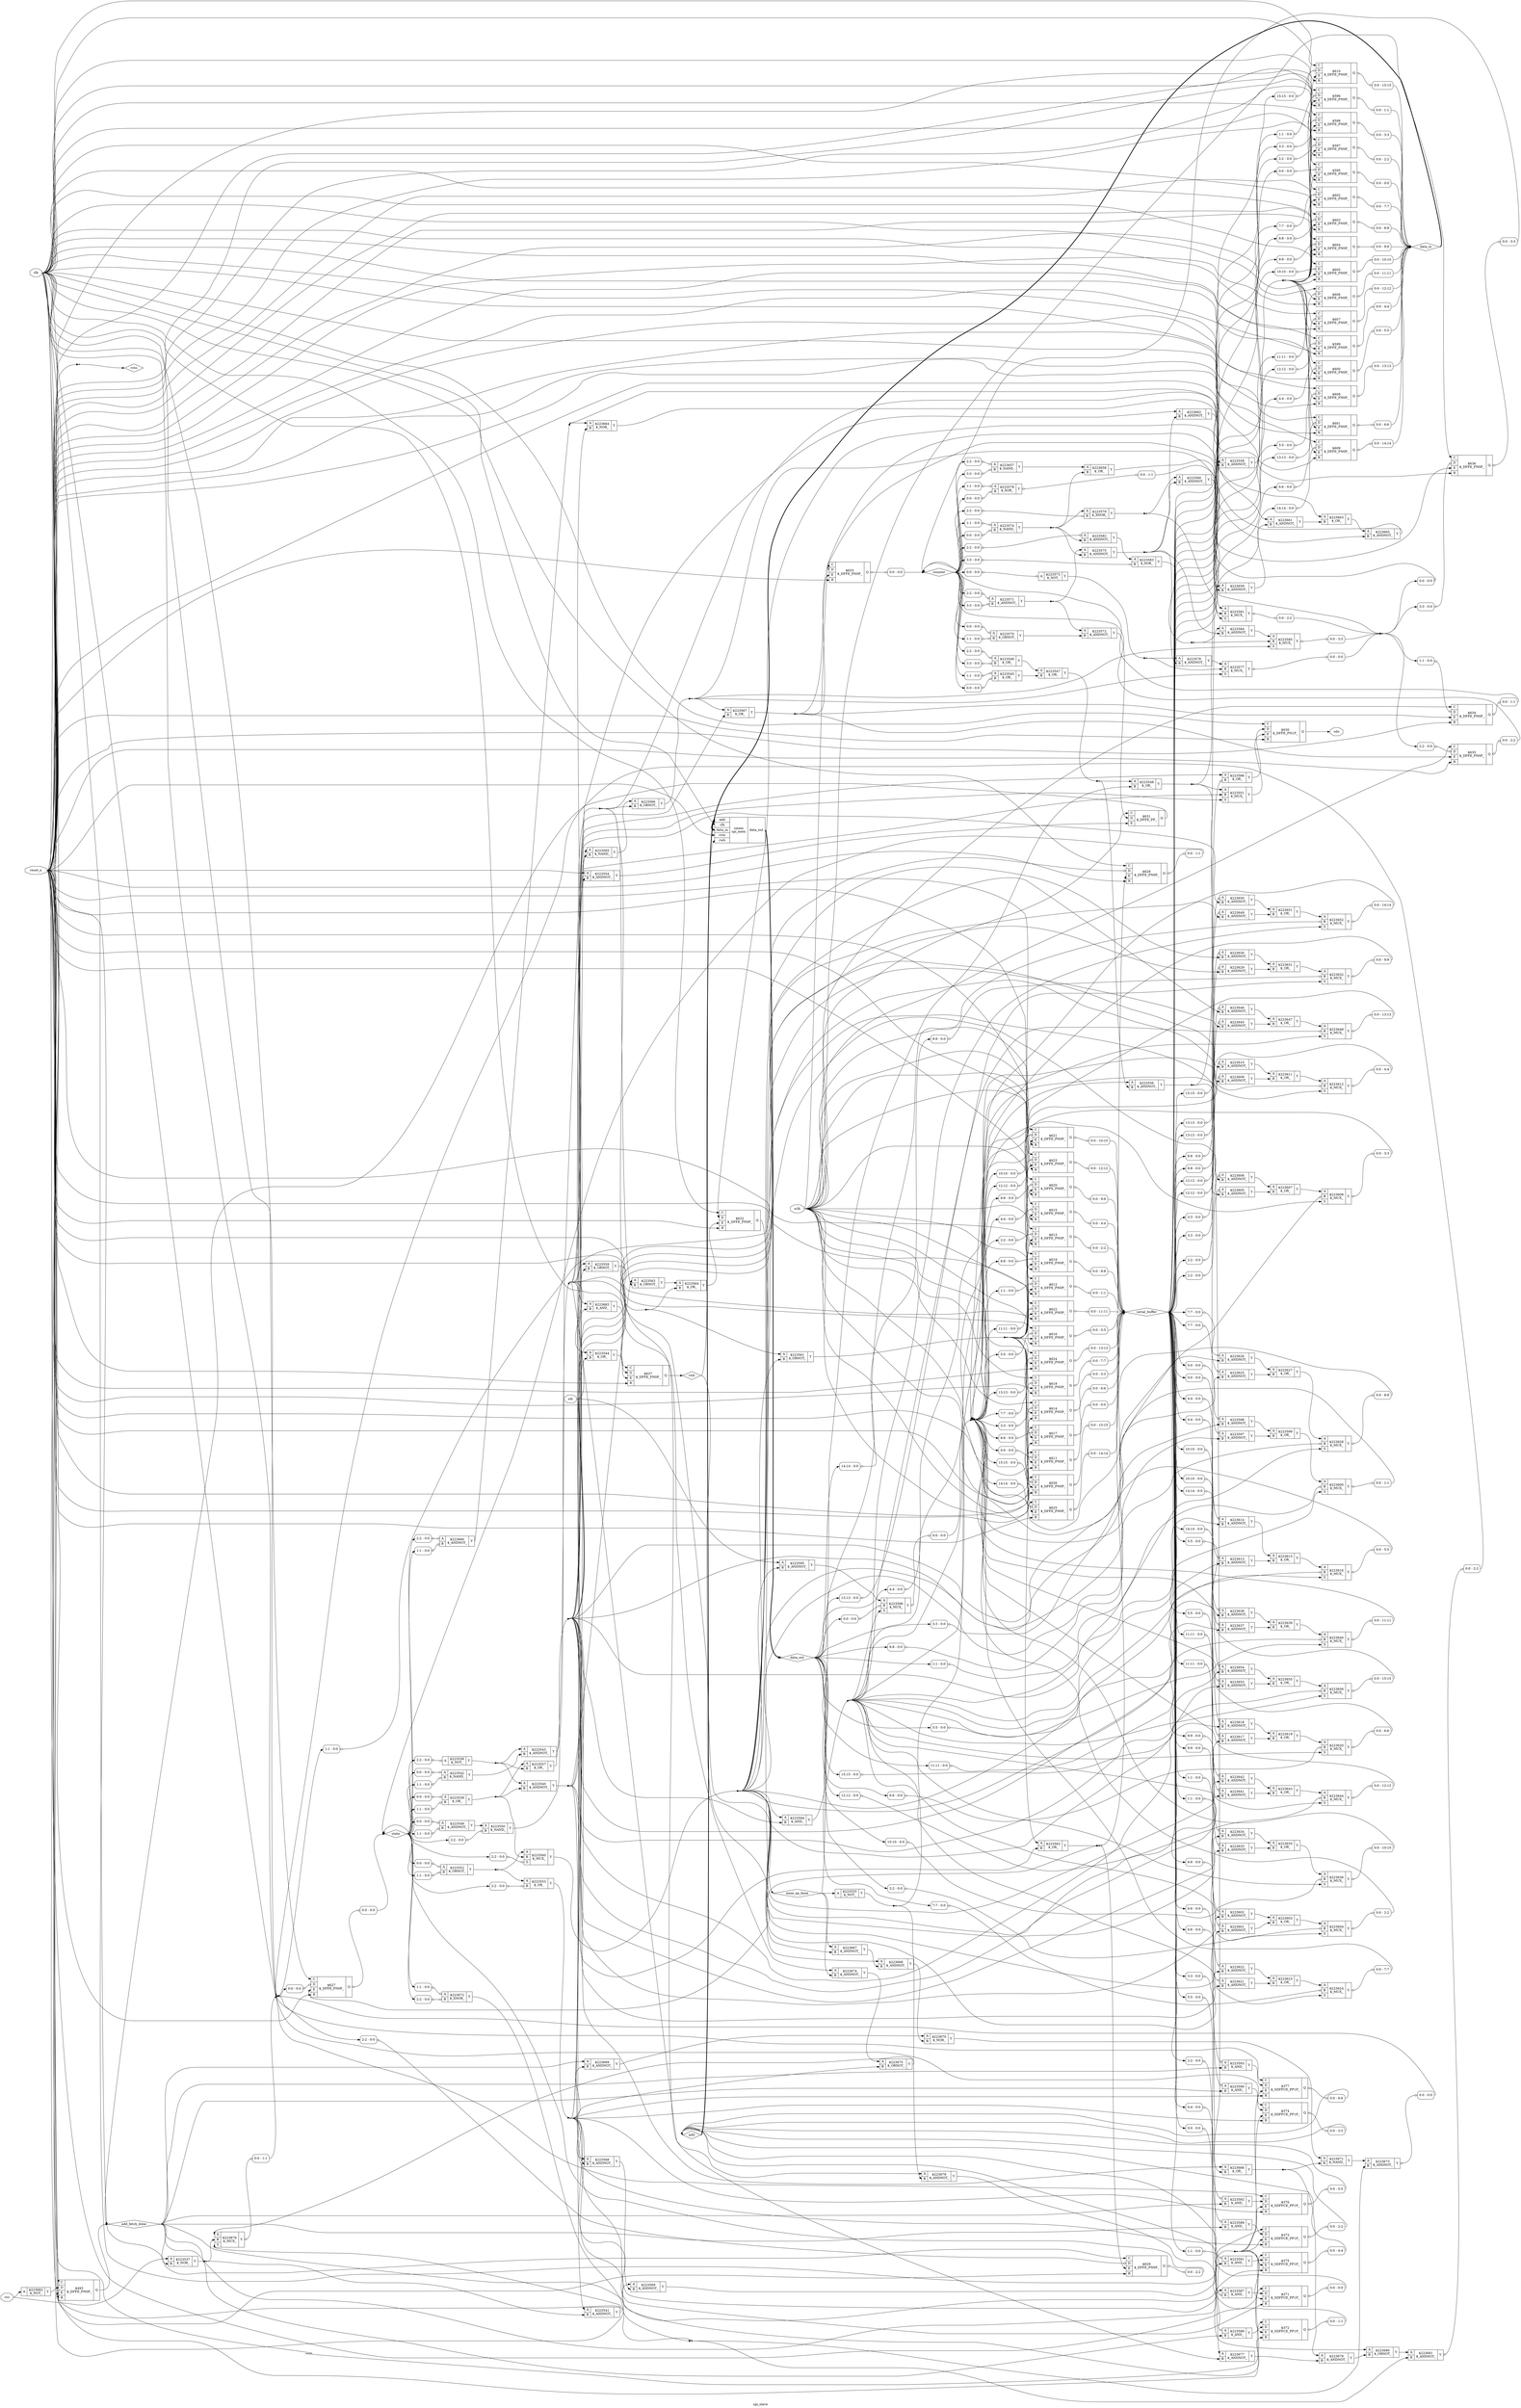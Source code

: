digraph "spi_slave" {
label="spi_slave";
rankdir="LR";
remincross=true;
n128 [ shape=diamond, label="add", color="black", fontcolor="black"];
n129 [ shape=diamond, label="add_fetch_done", color="black", fontcolor="black"];
n130 [ shape=octagon, label="clk", color="black", fontcolor="black"];
n131 [ shape=diamond, label="counter", color="black", fontcolor="black"];
n132 [ shape=octagon, label="csz", color="black", fontcolor="black"];
n133 [ shape=diamond, label="data_in", color="black", fontcolor="black"];
n134 [ shape=diamond, label="data_out", color="black", fontcolor="black"];
n135 [ shape=diamond, label="mem_op_done", color="black", fontcolor="black"];
n136 [ shape=octagon, label="reset_n", color="black", fontcolor="black"];
n137 [ shape=diamond, label="rstn", color="black", fontcolor="black"];
n138 [ shape=diamond, label="rwb", color="black", fontcolor="black"];
n139 [ shape=octagon, label="sclk", color="black", fontcolor="black"];
n140 [ shape=octagon, label="sdi", color="black", fontcolor="black"];
n141 [ shape=octagon, label="sdo", color="black", fontcolor="black"];
n142 [ shape=diamond, label="serial_buffer", color="black", fontcolor="black"];
n143 [ shape=diamond, label="state", color="black", fontcolor="black"];
c147 [ shape=record, label="{{<p144> A|<p145> B}|$223537\n$_NOR_|{<p146> Y}}",  ];
c148 [ shape=record, label="{{<p144> A}|$223538\n$_NOT_|{<p146> Y}}",  ];
x0 [ shape=record, style=rounded, label="<s0> 2:2 - 0:0 ", color="black", fontcolor="black" ];
x0:e -> c148:p144:w [arrowhead=odiamond, arrowtail=odiamond, dir=both, color="black", fontcolor="black", label=""];
c149 [ shape=record, label="{{<p144> A|<p145> B}|$223539\n$_OR_|{<p146> Y}}",  ];
x1 [ shape=record, style=rounded, label="<s0> 0:0 - 0:0 ", color="black", fontcolor="black" ];
x1:e -> c149:p144:w [arrowhead=odiamond, arrowtail=odiamond, dir=both, color="black", fontcolor="black", label=""];
x2 [ shape=record, style=rounded, label="<s0> 1:1 - 0:0 ", color="black", fontcolor="black" ];
x2:e -> c149:p145:w [arrowhead=odiamond, arrowtail=odiamond, dir=both, color="black", fontcolor="black", label=""];
c150 [ shape=record, label="{{<p144> A|<p145> B}|$223540\n$_ANDNOT_|{<p146> Y}}",  ];
c151 [ shape=record, label="{{<p144> A|<p145> B}|$223541\n$_ANDNOT_|{<p146> Y}}",  ];
c152 [ shape=record, label="{{<p144> A|<p145> B}|$223542\n$_NAND_|{<p146> Y}}",  ];
x3 [ shape=record, style=rounded, label="<s0> 0:0 - 0:0 ", color="black", fontcolor="black" ];
x3:e -> c152:p144:w [arrowhead=odiamond, arrowtail=odiamond, dir=both, color="black", fontcolor="black", label=""];
x4 [ shape=record, style=rounded, label="<s0> 1:1 - 0:0 ", color="black", fontcolor="black" ];
x4:e -> c152:p145:w [arrowhead=odiamond, arrowtail=odiamond, dir=both, color="black", fontcolor="black", label=""];
c153 [ shape=record, label="{{<p144> A|<p145> B}|$223543\n$_ANDNOT_|{<p146> Y}}",  ];
c154 [ shape=record, label="{{<p144> A|<p145> B}|$223544\n$_OR_|{<p146> Y}}",  ];
c155 [ shape=record, label="{{<p144> A|<p145> B}|$223545\n$_OR_|{<p146> Y}}",  ];
x5 [ shape=record, style=rounded, label="<s0> 1:1 - 0:0 ", color="black", fontcolor="black" ];
x5:e -> c155:p144:w [arrowhead=odiamond, arrowtail=odiamond, dir=both, color="black", fontcolor="black", label=""];
x6 [ shape=record, style=rounded, label="<s0> 0:0 - 0:0 ", color="black", fontcolor="black" ];
x6:e -> c155:p145:w [arrowhead=odiamond, arrowtail=odiamond, dir=both, color="black", fontcolor="black", label=""];
c156 [ shape=record, label="{{<p144> A|<p145> B}|$223546\n$_OR_|{<p146> Y}}",  ];
x7 [ shape=record, style=rounded, label="<s0> 2:2 - 0:0 ", color="black", fontcolor="black" ];
x7:e -> c156:p144:w [arrowhead=odiamond, arrowtail=odiamond, dir=both, color="black", fontcolor="black", label=""];
x8 [ shape=record, style=rounded, label="<s0> 3:3 - 0:0 ", color="black", fontcolor="black" ];
x8:e -> c156:p145:w [arrowhead=odiamond, arrowtail=odiamond, dir=both, color="black", fontcolor="black", label=""];
c157 [ shape=record, label="{{<p144> A|<p145> B}|$223547\n$_OR_|{<p146> Y}}",  ];
c158 [ shape=record, label="{{<p144> A|<p145> B}|$223548\n$_OR_|{<p146> Y}}",  ];
c159 [ shape=record, label="{{<p144> A|<p145> B}|$223549\n$_ANDNOT_|{<p146> Y}}",  ];
x9 [ shape=record, style=rounded, label="<s0> 0:0 - 0:0 ", color="black", fontcolor="black" ];
x9:e -> c159:p144:w [arrowhead=odiamond, arrowtail=odiamond, dir=both, color="black", fontcolor="black", label=""];
x10 [ shape=record, style=rounded, label="<s0> 1:1 - 0:0 ", color="black", fontcolor="black" ];
x10:e -> c159:p145:w [arrowhead=odiamond, arrowtail=odiamond, dir=both, color="black", fontcolor="black", label=""];
c160 [ shape=record, label="{{<p144> A|<p145> B}|$223550\n$_NAND_|{<p146> Y}}",  ];
x11 [ shape=record, style=rounded, label="<s0> 2:2 - 0:0 ", color="black", fontcolor="black" ];
x11:e -> c160:p145:w [arrowhead=odiamond, arrowtail=odiamond, dir=both, color="black", fontcolor="black", label=""];
c162 [ shape=record, label="{{<p144> A|<p145> B|<p161> S}|$223551\n$_MUX_|{<p146> Y}}",  ];
c163 [ shape=record, label="{{<p144> A|<p145> B}|$223552\n$_ORNOT_|{<p146> Y}}",  ];
x12 [ shape=record, style=rounded, label="<s0> 0:0 - 0:0 ", color="black", fontcolor="black" ];
x12:e -> c163:p144:w [arrowhead=odiamond, arrowtail=odiamond, dir=both, color="black", fontcolor="black", label=""];
x13 [ shape=record, style=rounded, label="<s0> 1:1 - 0:0 ", color="black", fontcolor="black" ];
x13:e -> c163:p145:w [arrowhead=odiamond, arrowtail=odiamond, dir=both, color="black", fontcolor="black", label=""];
c164 [ shape=record, label="{{<p144> A|<p145> B}|$223553\n$_OR_|{<p146> Y}}",  ];
x14 [ shape=record, style=rounded, label="<s0> 2:2 - 0:0 ", color="black", fontcolor="black" ];
x14:e -> c164:p145:w [arrowhead=odiamond, arrowtail=odiamond, dir=both, color="black", fontcolor="black", label=""];
c165 [ shape=record, label="{{<p144> A|<p145> B}|$223554\n$_ANDNOT_|{<p146> Y}}",  ];
c166 [ shape=record, label="{{<p144> A}|$223555\n$_NOT_|{<p146> Y}}",  ];
c167 [ shape=record, label="{{<p144> A|<p145> B}|$223556\n$_ANDNOT_|{<p146> Y}}",  ];
c168 [ shape=record, label="{{<p144> A|<p145> B}|$223557\n$_OR_|{<p146> Y}}",  ];
c169 [ shape=record, label="{{<p144> A|<p145> B}|$223558\n$_ANDNOT_|{<p146> Y}}",  ];
c170 [ shape=record, label="{{<p144> A|<p145> B}|$223559\n$_ORNOT_|{<p146> Y}}",  ];
c171 [ shape=record, label="{{<p144> A|<p145> B|<p161> S}|$223560\n$_MUX_|{<p146> Y}}",  ];
x15 [ shape=record, style=rounded, label="<s0> 2:2 - 0:0 ", color="black", fontcolor="black" ];
x15:e -> c171:p161:w [arrowhead=odiamond, arrowtail=odiamond, dir=both, color="black", fontcolor="black", label=""];
c172 [ shape=record, label="{{<p144> A|<p145> B}|$223561\n$_ORNOT_|{<p146> Y}}",  ];
c173 [ shape=record, label="{{<p144> A|<p145> B}|$223562\n$_OR_|{<p146> Y}}",  ];
c174 [ shape=record, label="{{<p144> A|<p145> B}|$223563\n$_ORNOT_|{<p146> Y}}",  ];
c175 [ shape=record, label="{{<p144> A|<p145> B}|$223564\n$_OR_|{<p146> Y}}",  ];
c176 [ shape=record, label="{{<p144> A|<p145> B}|$223565\n$_NAND_|{<p146> Y}}",  ];
c177 [ shape=record, label="{{<p144> A|<p145> B}|$223566\n$_ORNOT_|{<p146> Y}}",  ];
c178 [ shape=record, label="{{<p144> A|<p145> B}|$223567\n$_OR_|{<p146> Y}}",  ];
c179 [ shape=record, label="{{<p144> A|<p145> B}|$223568\n$_ANDNOT_|{<p146> Y}}",  ];
c180 [ shape=record, label="{{<p144> A|<p145> B}|$223569\n$_ANDNOT_|{<p146> Y}}",  ];
c181 [ shape=record, label="{{<p144> A|<p145> B}|$223570\n$_ORNOT_|{<p146> Y}}",  ];
x16 [ shape=record, style=rounded, label="<s0> 0:0 - 0:0 ", color="black", fontcolor="black" ];
x16:e -> c181:p144:w [arrowhead=odiamond, arrowtail=odiamond, dir=both, color="black", fontcolor="black", label=""];
x17 [ shape=record, style=rounded, label="<s0> 1:1 - 0:0 ", color="black", fontcolor="black" ];
x17:e -> c181:p145:w [arrowhead=odiamond, arrowtail=odiamond, dir=both, color="black", fontcolor="black", label=""];
c182 [ shape=record, label="{{<p144> A|<p145> B}|$223571\n$_ANDNOT_|{<p146> Y}}",  ];
x18 [ shape=record, style=rounded, label="<s0> 2:2 - 0:0 ", color="black", fontcolor="black" ];
x18:e -> c182:p144:w [arrowhead=odiamond, arrowtail=odiamond, dir=both, color="black", fontcolor="black", label=""];
x19 [ shape=record, style=rounded, label="<s0> 3:3 - 0:0 ", color="black", fontcolor="black" ];
x19:e -> c182:p145:w [arrowhead=odiamond, arrowtail=odiamond, dir=both, color="black", fontcolor="black", label=""];
c183 [ shape=record, label="{{<p144> A|<p145> B}|$223572\n$_ANDNOT_|{<p146> Y}}",  ];
c184 [ shape=record, label="{{<p144> A}|$223573\n$_NOT_|{<p146> Y}}",  ];
x20 [ shape=record, style=rounded, label="<s0> 0:0 - 0:0 ", color="black", fontcolor="black" ];
x20:e -> c184:p144:w [arrowhead=odiamond, arrowtail=odiamond, dir=both, color="black", fontcolor="black", label=""];
c185 [ shape=record, label="{{<p144> A|<p145> B}|$223574\n$_NAND_|{<p146> Y}}",  ];
x21 [ shape=record, style=rounded, label="<s0> 1:1 - 0:0 ", color="black", fontcolor="black" ];
x21:e -> c185:p144:w [arrowhead=odiamond, arrowtail=odiamond, dir=both, color="black", fontcolor="black", label=""];
x22 [ shape=record, style=rounded, label="<s0> 0:0 - 0:0 ", color="black", fontcolor="black" ];
x22:e -> c185:p145:w [arrowhead=odiamond, arrowtail=odiamond, dir=both, color="black", fontcolor="black", label=""];
c186 [ shape=record, label="{{<p144> A|<p145> B}|$223575\n$_ANDNOT_|{<p146> Y}}",  ];
c187 [ shape=record, label="{{<p144> A|<p145> B}|$223576\n$_ANDNOT_|{<p146> Y}}",  ];
c188 [ shape=record, label="{{<p144> A|<p145> B|<p161> S}|$223577\n$_MUX_|{<p146> Y}}",  ];
x23 [ shape=record, style=rounded, label="<s0> 0:0 - 0:0 ", color="black", fontcolor="black" ];
c188:p146:e -> x23:w [arrowhead=odiamond, arrowtail=odiamond, dir=both, color="black", fontcolor="black", label=""];
c189 [ shape=record, label="{{<p144> A|<p145> B}|$223578\n$_XOR_|{<p146> Y}}",  ];
x24 [ shape=record, style=rounded, label="<s0> 1:1 - 0:0 ", color="black", fontcolor="black" ];
x24:e -> c189:p144:w [arrowhead=odiamond, arrowtail=odiamond, dir=both, color="black", fontcolor="black", label=""];
x25 [ shape=record, style=rounded, label="<s0> 0:0 - 0:0 ", color="black", fontcolor="black" ];
x25:e -> c189:p145:w [arrowhead=odiamond, arrowtail=odiamond, dir=both, color="black", fontcolor="black", label=""];
x26 [ shape=record, style=rounded, label="<s0> 0:0 - 1:1 ", color="black", fontcolor="black" ];
c189:p146:e -> x26:w [arrowhead=odiamond, arrowtail=odiamond, dir=both, color="black", fontcolor="black", label=""];
c190 [ shape=record, label="{{<p144> A|<p145> B}|$223579\n$_XNOR_|{<p146> Y}}",  ];
x27 [ shape=record, style=rounded, label="<s0> 2:2 - 0:0 ", color="black", fontcolor="black" ];
x27:e -> c190:p145:w [arrowhead=odiamond, arrowtail=odiamond, dir=both, color="black", fontcolor="black", label=""];
c191 [ shape=record, label="{{<p144> A|<p145> B}|$223580\n$_ANDNOT_|{<p146> Y}}",  ];
c192 [ shape=record, label="{{<p144> A|<p145> B|<p161> S}|$223581\n$_MUX_|{<p146> Y}}",  ];
x28 [ shape=record, style=rounded, label="<s0> 0:0 - 2:2 ", color="black", fontcolor="black" ];
c192:p146:e -> x28:w [arrowhead=odiamond, arrowtail=odiamond, dir=both, color="black", fontcolor="black", label=""];
c193 [ shape=record, label="{{<p144> A|<p145> B}|$223582\n$_ANDNOT_|{<p146> Y}}",  ];
x29 [ shape=record, style=rounded, label="<s0> 2:2 - 0:0 ", color="black", fontcolor="black" ];
x29:e -> c193:p144:w [arrowhead=odiamond, arrowtail=odiamond, dir=both, color="black", fontcolor="black", label=""];
c194 [ shape=record, label="{{<p144> A|<p145> B}|$223583\n$_XOR_|{<p146> Y}}",  ];
x30 [ shape=record, style=rounded, label="<s0> 3:3 - 0:0 ", color="black", fontcolor="black" ];
x30:e -> c194:p145:w [arrowhead=odiamond, arrowtail=odiamond, dir=both, color="black", fontcolor="black", label=""];
c195 [ shape=record, label="{{<p144> A|<p145> B}|$223584\n$_ANDNOT_|{<p146> Y}}",  ];
c196 [ shape=record, label="{{<p144> A|<p145> B|<p161> S}|$223585\n$_MUX_|{<p146> Y}}",  ];
x31 [ shape=record, style=rounded, label="<s0> 0:0 - 3:3 ", color="black", fontcolor="black" ];
c196:p146:e -> x31:w [arrowhead=odiamond, arrowtail=odiamond, dir=both, color="black", fontcolor="black", label=""];
c197 [ shape=record, label="{{<p144> A|<p145> B}|$223586\n$_OR_|{<p146> Y}}",  ];
x32 [ shape=record, style=rounded, label="<s0> 15:15 - 0:0 ", color="black", fontcolor="black" ];
x32:e -> c197:p145:w [arrowhead=odiamond, arrowtail=odiamond, dir=both, color="black", fontcolor="black", label=""];
c198 [ shape=record, label="{{<p144> A|<p145> B}|$223587\n$_AND_|{<p146> Y}}",  ];
x33 [ shape=record, style=rounded, label="<s0> 0:0 - 0:0 ", color="black", fontcolor="black" ];
x33:e -> c198:p145:w [arrowhead=odiamond, arrowtail=odiamond, dir=both, color="black", fontcolor="black", label=""];
c199 [ shape=record, label="{{<p144> A|<p145> B}|$223588\n$_AND_|{<p146> Y}}",  ];
x34 [ shape=record, style=rounded, label="<s0> 1:1 - 0:0 ", color="black", fontcolor="black" ];
x34:e -> c199:p144:w [arrowhead=odiamond, arrowtail=odiamond, dir=both, color="black", fontcolor="black", label=""];
c200 [ shape=record, label="{{<p144> A|<p145> B}|$223589\n$_AND_|{<p146> Y}}",  ];
x35 [ shape=record, style=rounded, label="<s0> 2:2 - 0:0 ", color="black", fontcolor="black" ];
x35:e -> c200:p144:w [arrowhead=odiamond, arrowtail=odiamond, dir=both, color="black", fontcolor="black", label=""];
c201 [ shape=record, label="{{<p144> A|<p145> B}|$223590\n$_AND_|{<p146> Y}}",  ];
x36 [ shape=record, style=rounded, label="<s0> 3:3 - 0:0 ", color="black", fontcolor="black" ];
x36:e -> c201:p144:w [arrowhead=odiamond, arrowtail=odiamond, dir=both, color="black", fontcolor="black", label=""];
c202 [ shape=record, label="{{<p144> A|<p145> B}|$223591\n$_AND_|{<p146> Y}}",  ];
x37 [ shape=record, style=rounded, label="<s0> 4:4 - 0:0 ", color="black", fontcolor="black" ];
x37:e -> c202:p144:w [arrowhead=odiamond, arrowtail=odiamond, dir=both, color="black", fontcolor="black", label=""];
c203 [ shape=record, label="{{<p144> A|<p145> B}|$223592\n$_AND_|{<p146> Y}}",  ];
x38 [ shape=record, style=rounded, label="<s0> 5:5 - 0:0 ", color="black", fontcolor="black" ];
x38:e -> c203:p144:w [arrowhead=odiamond, arrowtail=odiamond, dir=both, color="black", fontcolor="black", label=""];
c204 [ shape=record, label="{{<p144> A|<p145> B}|$223593\n$_AND_|{<p146> Y}}",  ];
x39 [ shape=record, style=rounded, label="<s0> 6:6 - 0:0 ", color="black", fontcolor="black" ];
x39:e -> c204:p144:w [arrowhead=odiamond, arrowtail=odiamond, dir=both, color="black", fontcolor="black", label=""];
c205 [ shape=record, label="{{<p144> A|<p145> B}|$223594\n$_AND_|{<p146> Y}}",  ];
c206 [ shape=record, label="{{<p144> A|<p145> B}|$223595\n$_ANDNOT_|{<p146> Y}}",  ];
c207 [ shape=record, label="{{<p144> A|<p145> B|<p161> S}|$223596\n$_MUX_|{<p146> Y}}",  ];
x40 [ shape=record, style=rounded, label="<s0> 0:0 - 0:0 ", color="black", fontcolor="black" ];
x40:e -> c207:p145:w [arrowhead=odiamond, arrowtail=odiamond, dir=both, color="black", fontcolor="black", label=""];
x41 [ shape=record, style=rounded, label="<s0> 0:0 - 0:0 ", color="black", fontcolor="black" ];
c207:p146:e -> x41:w [arrowhead=odiamond, arrowtail=odiamond, dir=both, color="black", fontcolor="black", label=""];
c208 [ shape=record, label="{{<p144> A|<p145> B}|$223597\n$_ANDNOT_|{<p146> Y}}",  ];
x42 [ shape=record, style=rounded, label="<s0> 0:0 - 0:0 ", color="black", fontcolor="black" ];
x42:e -> c208:p144:w [arrowhead=odiamond, arrowtail=odiamond, dir=both, color="black", fontcolor="black", label=""];
c209 [ shape=record, label="{{<p144> A|<p145> B}|$223598\n$_ANDNOT_|{<p146> Y}}",  ];
x43 [ shape=record, style=rounded, label="<s0> 0:0 - 0:0 ", color="black", fontcolor="black" ];
x43:e -> c209:p144:w [arrowhead=odiamond, arrowtail=odiamond, dir=both, color="black", fontcolor="black", label=""];
c210 [ shape=record, label="{{<p144> A|<p145> B}|$223599\n$_OR_|{<p146> Y}}",  ];
c211 [ shape=record, label="{{<p144> A|<p145> B|<p161> S}|$223600\n$_MUX_|{<p146> Y}}",  ];
x44 [ shape=record, style=rounded, label="<s0> 1:1 - 0:0 ", color="black", fontcolor="black" ];
x44:e -> c211:p145:w [arrowhead=odiamond, arrowtail=odiamond, dir=both, color="black", fontcolor="black", label=""];
x45 [ shape=record, style=rounded, label="<s0> 0:0 - 1:1 ", color="black", fontcolor="black" ];
c211:p146:e -> x45:w [arrowhead=odiamond, arrowtail=odiamond, dir=both, color="black", fontcolor="black", label=""];
c212 [ shape=record, label="{{<p144> A|<p145> B}|$223601\n$_ANDNOT_|{<p146> Y}}",  ];
x46 [ shape=record, style=rounded, label="<s0> 1:1 - 0:0 ", color="black", fontcolor="black" ];
x46:e -> c212:p144:w [arrowhead=odiamond, arrowtail=odiamond, dir=both, color="black", fontcolor="black", label=""];
c213 [ shape=record, label="{{<p144> A|<p145> B}|$223602\n$_ANDNOT_|{<p146> Y}}",  ];
x47 [ shape=record, style=rounded, label="<s0> 1:1 - 0:0 ", color="black", fontcolor="black" ];
x47:e -> c213:p144:w [arrowhead=odiamond, arrowtail=odiamond, dir=both, color="black", fontcolor="black", label=""];
c214 [ shape=record, label="{{<p144> A|<p145> B}|$223603\n$_OR_|{<p146> Y}}",  ];
c215 [ shape=record, label="{{<p144> A|<p145> B|<p161> S}|$223604\n$_MUX_|{<p146> Y}}",  ];
x48 [ shape=record, style=rounded, label="<s0> 2:2 - 0:0 ", color="black", fontcolor="black" ];
x48:e -> c215:p145:w [arrowhead=odiamond, arrowtail=odiamond, dir=both, color="black", fontcolor="black", label=""];
x49 [ shape=record, style=rounded, label="<s0> 0:0 - 2:2 ", color="black", fontcolor="black" ];
c215:p146:e -> x49:w [arrowhead=odiamond, arrowtail=odiamond, dir=both, color="black", fontcolor="black", label=""];
c216 [ shape=record, label="{{<p144> A|<p145> B}|$223605\n$_ANDNOT_|{<p146> Y}}",  ];
x50 [ shape=record, style=rounded, label="<s0> 2:2 - 0:0 ", color="black", fontcolor="black" ];
x50:e -> c216:p144:w [arrowhead=odiamond, arrowtail=odiamond, dir=both, color="black", fontcolor="black", label=""];
c217 [ shape=record, label="{{<p144> A|<p145> B}|$223606\n$_ANDNOT_|{<p146> Y}}",  ];
x51 [ shape=record, style=rounded, label="<s0> 2:2 - 0:0 ", color="black", fontcolor="black" ];
x51:e -> c217:p144:w [arrowhead=odiamond, arrowtail=odiamond, dir=both, color="black", fontcolor="black", label=""];
c218 [ shape=record, label="{{<p144> A|<p145> B}|$223607\n$_OR_|{<p146> Y}}",  ];
c219 [ shape=record, label="{{<p144> A|<p145> B|<p161> S}|$223608\n$_MUX_|{<p146> Y}}",  ];
x52 [ shape=record, style=rounded, label="<s0> 3:3 - 0:0 ", color="black", fontcolor="black" ];
x52:e -> c219:p145:w [arrowhead=odiamond, arrowtail=odiamond, dir=both, color="black", fontcolor="black", label=""];
x53 [ shape=record, style=rounded, label="<s0> 0:0 - 3:3 ", color="black", fontcolor="black" ];
c219:p146:e -> x53:w [arrowhead=odiamond, arrowtail=odiamond, dir=both, color="black", fontcolor="black", label=""];
c220 [ shape=record, label="{{<p144> A|<p145> B}|$223609\n$_ANDNOT_|{<p146> Y}}",  ];
x54 [ shape=record, style=rounded, label="<s0> 3:3 - 0:0 ", color="black", fontcolor="black" ];
x54:e -> c220:p144:w [arrowhead=odiamond, arrowtail=odiamond, dir=both, color="black", fontcolor="black", label=""];
c221 [ shape=record, label="{{<p144> A|<p145> B}|$223610\n$_ANDNOT_|{<p146> Y}}",  ];
x55 [ shape=record, style=rounded, label="<s0> 3:3 - 0:0 ", color="black", fontcolor="black" ];
x55:e -> c221:p144:w [arrowhead=odiamond, arrowtail=odiamond, dir=both, color="black", fontcolor="black", label=""];
c222 [ shape=record, label="{{<p144> A|<p145> B}|$223611\n$_OR_|{<p146> Y}}",  ];
c223 [ shape=record, label="{{<p144> A|<p145> B|<p161> S}|$223612\n$_MUX_|{<p146> Y}}",  ];
x56 [ shape=record, style=rounded, label="<s0> 4:4 - 0:0 ", color="black", fontcolor="black" ];
x56:e -> c223:p145:w [arrowhead=odiamond, arrowtail=odiamond, dir=both, color="black", fontcolor="black", label=""];
x57 [ shape=record, style=rounded, label="<s0> 0:0 - 4:4 ", color="black", fontcolor="black" ];
c223:p146:e -> x57:w [arrowhead=odiamond, arrowtail=odiamond, dir=both, color="black", fontcolor="black", label=""];
c224 [ shape=record, label="{{<p144> A|<p145> B}|$223613\n$_ANDNOT_|{<p146> Y}}",  ];
x58 [ shape=record, style=rounded, label="<s0> 4:4 - 0:0 ", color="black", fontcolor="black" ];
x58:e -> c224:p144:w [arrowhead=odiamond, arrowtail=odiamond, dir=both, color="black", fontcolor="black", label=""];
c225 [ shape=record, label="{{<p144> A|<p145> B}|$223614\n$_ANDNOT_|{<p146> Y}}",  ];
x59 [ shape=record, style=rounded, label="<s0> 4:4 - 0:0 ", color="black", fontcolor="black" ];
x59:e -> c225:p144:w [arrowhead=odiamond, arrowtail=odiamond, dir=both, color="black", fontcolor="black", label=""];
c226 [ shape=record, label="{{<p144> A|<p145> B}|$223615\n$_OR_|{<p146> Y}}",  ];
c227 [ shape=record, label="{{<p144> A|<p145> B|<p161> S}|$223616\n$_MUX_|{<p146> Y}}",  ];
x60 [ shape=record, style=rounded, label="<s0> 5:5 - 0:0 ", color="black", fontcolor="black" ];
x60:e -> c227:p145:w [arrowhead=odiamond, arrowtail=odiamond, dir=both, color="black", fontcolor="black", label=""];
x61 [ shape=record, style=rounded, label="<s0> 0:0 - 5:5 ", color="black", fontcolor="black" ];
c227:p146:e -> x61:w [arrowhead=odiamond, arrowtail=odiamond, dir=both, color="black", fontcolor="black", label=""];
c228 [ shape=record, label="{{<p144> A|<p145> B}|$223617\n$_ANDNOT_|{<p146> Y}}",  ];
x62 [ shape=record, style=rounded, label="<s0> 5:5 - 0:0 ", color="black", fontcolor="black" ];
x62:e -> c228:p144:w [arrowhead=odiamond, arrowtail=odiamond, dir=both, color="black", fontcolor="black", label=""];
c229 [ shape=record, label="{{<p144> A|<p145> B}|$223618\n$_ANDNOT_|{<p146> Y}}",  ];
x63 [ shape=record, style=rounded, label="<s0> 5:5 - 0:0 ", color="black", fontcolor="black" ];
x63:e -> c229:p144:w [arrowhead=odiamond, arrowtail=odiamond, dir=both, color="black", fontcolor="black", label=""];
c230 [ shape=record, label="{{<p144> A|<p145> B}|$223619\n$_OR_|{<p146> Y}}",  ];
c231 [ shape=record, label="{{<p144> A|<p145> B|<p161> S}|$223620\n$_MUX_|{<p146> Y}}",  ];
x64 [ shape=record, style=rounded, label="<s0> 6:6 - 0:0 ", color="black", fontcolor="black" ];
x64:e -> c231:p145:w [arrowhead=odiamond, arrowtail=odiamond, dir=both, color="black", fontcolor="black", label=""];
x65 [ shape=record, style=rounded, label="<s0> 0:0 - 6:6 ", color="black", fontcolor="black" ];
c231:p146:e -> x65:w [arrowhead=odiamond, arrowtail=odiamond, dir=both, color="black", fontcolor="black", label=""];
c232 [ shape=record, label="{{<p144> A|<p145> B}|$223621\n$_ANDNOT_|{<p146> Y}}",  ];
x66 [ shape=record, style=rounded, label="<s0> 6:6 - 0:0 ", color="black", fontcolor="black" ];
x66:e -> c232:p144:w [arrowhead=odiamond, arrowtail=odiamond, dir=both, color="black", fontcolor="black", label=""];
c233 [ shape=record, label="{{<p144> A|<p145> B}|$223622\n$_ANDNOT_|{<p146> Y}}",  ];
x67 [ shape=record, style=rounded, label="<s0> 6:6 - 0:0 ", color="black", fontcolor="black" ];
x67:e -> c233:p144:w [arrowhead=odiamond, arrowtail=odiamond, dir=both, color="black", fontcolor="black", label=""];
c234 [ shape=record, label="{{<p144> A|<p145> B}|$223623\n$_OR_|{<p146> Y}}",  ];
c235 [ shape=record, label="{{<p144> A|<p145> B|<p161> S}|$223624\n$_MUX_|{<p146> Y}}",  ];
x68 [ shape=record, style=rounded, label="<s0> 7:7 - 0:0 ", color="black", fontcolor="black" ];
x68:e -> c235:p145:w [arrowhead=odiamond, arrowtail=odiamond, dir=both, color="black", fontcolor="black", label=""];
x69 [ shape=record, style=rounded, label="<s0> 0:0 - 7:7 ", color="black", fontcolor="black" ];
c235:p146:e -> x69:w [arrowhead=odiamond, arrowtail=odiamond, dir=both, color="black", fontcolor="black", label=""];
c236 [ shape=record, label="{{<p144> A|<p145> B}|$223625\n$_ANDNOT_|{<p146> Y}}",  ];
x70 [ shape=record, style=rounded, label="<s0> 7:7 - 0:0 ", color="black", fontcolor="black" ];
x70:e -> c236:p144:w [arrowhead=odiamond, arrowtail=odiamond, dir=both, color="black", fontcolor="black", label=""];
c237 [ shape=record, label="{{<p144> A|<p145> B}|$223626\n$_ANDNOT_|{<p146> Y}}",  ];
x71 [ shape=record, style=rounded, label="<s0> 7:7 - 0:0 ", color="black", fontcolor="black" ];
x71:e -> c237:p144:w [arrowhead=odiamond, arrowtail=odiamond, dir=both, color="black", fontcolor="black", label=""];
c238 [ shape=record, label="{{<p144> A|<p145> B}|$223627\n$_OR_|{<p146> Y}}",  ];
c239 [ shape=record, label="{{<p144> A|<p145> B|<p161> S}|$223628\n$_MUX_|{<p146> Y}}",  ];
x72 [ shape=record, style=rounded, label="<s0> 8:8 - 0:0 ", color="black", fontcolor="black" ];
x72:e -> c239:p145:w [arrowhead=odiamond, arrowtail=odiamond, dir=both, color="black", fontcolor="black", label=""];
x73 [ shape=record, style=rounded, label="<s0> 0:0 - 8:8 ", color="black", fontcolor="black" ];
c239:p146:e -> x73:w [arrowhead=odiamond, arrowtail=odiamond, dir=both, color="black", fontcolor="black", label=""];
c240 [ shape=record, label="{{<p144> A|<p145> B}|$223629\n$_ANDNOT_|{<p146> Y}}",  ];
x74 [ shape=record, style=rounded, label="<s0> 8:8 - 0:0 ", color="black", fontcolor="black" ];
x74:e -> c240:p144:w [arrowhead=odiamond, arrowtail=odiamond, dir=both, color="black", fontcolor="black", label=""];
c241 [ shape=record, label="{{<p144> A|<p145> B}|$223630\n$_ANDNOT_|{<p146> Y}}",  ];
x75 [ shape=record, style=rounded, label="<s0> 8:8 - 0:0 ", color="black", fontcolor="black" ];
x75:e -> c241:p144:w [arrowhead=odiamond, arrowtail=odiamond, dir=both, color="black", fontcolor="black", label=""];
c242 [ shape=record, label="{{<p144> A|<p145> B}|$223631\n$_OR_|{<p146> Y}}",  ];
c243 [ shape=record, label="{{<p144> A|<p145> B|<p161> S}|$223632\n$_MUX_|{<p146> Y}}",  ];
x76 [ shape=record, style=rounded, label="<s0> 9:9 - 0:0 ", color="black", fontcolor="black" ];
x76:e -> c243:p145:w [arrowhead=odiamond, arrowtail=odiamond, dir=both, color="black", fontcolor="black", label=""];
x77 [ shape=record, style=rounded, label="<s0> 0:0 - 9:9 ", color="black", fontcolor="black" ];
c243:p146:e -> x77:w [arrowhead=odiamond, arrowtail=odiamond, dir=both, color="black", fontcolor="black", label=""];
c244 [ shape=record, label="{{<p144> A|<p145> B}|$223633\n$_ANDNOT_|{<p146> Y}}",  ];
x78 [ shape=record, style=rounded, label="<s0> 9:9 - 0:0 ", color="black", fontcolor="black" ];
x78:e -> c244:p144:w [arrowhead=odiamond, arrowtail=odiamond, dir=both, color="black", fontcolor="black", label=""];
c245 [ shape=record, label="{{<p144> A|<p145> B}|$223634\n$_ANDNOT_|{<p146> Y}}",  ];
x79 [ shape=record, style=rounded, label="<s0> 9:9 - 0:0 ", color="black", fontcolor="black" ];
x79:e -> c245:p144:w [arrowhead=odiamond, arrowtail=odiamond, dir=both, color="black", fontcolor="black", label=""];
c246 [ shape=record, label="{{<p144> A|<p145> B}|$223635\n$_OR_|{<p146> Y}}",  ];
c247 [ shape=record, label="{{<p144> A|<p145> B|<p161> S}|$223636\n$_MUX_|{<p146> Y}}",  ];
x80 [ shape=record, style=rounded, label="<s0> 10:10 - 0:0 ", color="black", fontcolor="black" ];
x80:e -> c247:p145:w [arrowhead=odiamond, arrowtail=odiamond, dir=both, color="black", fontcolor="black", label=""];
x81 [ shape=record, style=rounded, label="<s0> 0:0 - 10:10 ", color="black", fontcolor="black" ];
c247:p146:e -> x81:w [arrowhead=odiamond, arrowtail=odiamond, dir=both, color="black", fontcolor="black", label=""];
c248 [ shape=record, label="{{<p144> A|<p145> B}|$223637\n$_ANDNOT_|{<p146> Y}}",  ];
x82 [ shape=record, style=rounded, label="<s0> 10:10 - 0:0 ", color="black", fontcolor="black" ];
x82:e -> c248:p144:w [arrowhead=odiamond, arrowtail=odiamond, dir=both, color="black", fontcolor="black", label=""];
c249 [ shape=record, label="{{<p144> A|<p145> B}|$223638\n$_ANDNOT_|{<p146> Y}}",  ];
x83 [ shape=record, style=rounded, label="<s0> 10:10 - 0:0 ", color="black", fontcolor="black" ];
x83:e -> c249:p144:w [arrowhead=odiamond, arrowtail=odiamond, dir=both, color="black", fontcolor="black", label=""];
c250 [ shape=record, label="{{<p144> A|<p145> B}|$223639\n$_OR_|{<p146> Y}}",  ];
c251 [ shape=record, label="{{<p144> A|<p145> B|<p161> S}|$223640\n$_MUX_|{<p146> Y}}",  ];
x84 [ shape=record, style=rounded, label="<s0> 11:11 - 0:0 ", color="black", fontcolor="black" ];
x84:e -> c251:p145:w [arrowhead=odiamond, arrowtail=odiamond, dir=both, color="black", fontcolor="black", label=""];
x85 [ shape=record, style=rounded, label="<s0> 0:0 - 11:11 ", color="black", fontcolor="black" ];
c251:p146:e -> x85:w [arrowhead=odiamond, arrowtail=odiamond, dir=both, color="black", fontcolor="black", label=""];
c252 [ shape=record, label="{{<p144> A|<p145> B}|$223641\n$_ANDNOT_|{<p146> Y}}",  ];
x86 [ shape=record, style=rounded, label="<s0> 11:11 - 0:0 ", color="black", fontcolor="black" ];
x86:e -> c252:p144:w [arrowhead=odiamond, arrowtail=odiamond, dir=both, color="black", fontcolor="black", label=""];
c253 [ shape=record, label="{{<p144> A|<p145> B}|$223642\n$_ANDNOT_|{<p146> Y}}",  ];
x87 [ shape=record, style=rounded, label="<s0> 11:11 - 0:0 ", color="black", fontcolor="black" ];
x87:e -> c253:p144:w [arrowhead=odiamond, arrowtail=odiamond, dir=both, color="black", fontcolor="black", label=""];
c254 [ shape=record, label="{{<p144> A|<p145> B}|$223643\n$_OR_|{<p146> Y}}",  ];
c255 [ shape=record, label="{{<p144> A|<p145> B|<p161> S}|$223644\n$_MUX_|{<p146> Y}}",  ];
x88 [ shape=record, style=rounded, label="<s0> 12:12 - 0:0 ", color="black", fontcolor="black" ];
x88:e -> c255:p145:w [arrowhead=odiamond, arrowtail=odiamond, dir=both, color="black", fontcolor="black", label=""];
x89 [ shape=record, style=rounded, label="<s0> 0:0 - 12:12 ", color="black", fontcolor="black" ];
c255:p146:e -> x89:w [arrowhead=odiamond, arrowtail=odiamond, dir=both, color="black", fontcolor="black", label=""];
c256 [ shape=record, label="{{<p144> A|<p145> B}|$223645\n$_ANDNOT_|{<p146> Y}}",  ];
x90 [ shape=record, style=rounded, label="<s0> 12:12 - 0:0 ", color="black", fontcolor="black" ];
x90:e -> c256:p144:w [arrowhead=odiamond, arrowtail=odiamond, dir=both, color="black", fontcolor="black", label=""];
c257 [ shape=record, label="{{<p144> A|<p145> B}|$223646\n$_ANDNOT_|{<p146> Y}}",  ];
x91 [ shape=record, style=rounded, label="<s0> 12:12 - 0:0 ", color="black", fontcolor="black" ];
x91:e -> c257:p144:w [arrowhead=odiamond, arrowtail=odiamond, dir=both, color="black", fontcolor="black", label=""];
c258 [ shape=record, label="{{<p144> A|<p145> B}|$223647\n$_OR_|{<p146> Y}}",  ];
c259 [ shape=record, label="{{<p144> A|<p145> B|<p161> S}|$223648\n$_MUX_|{<p146> Y}}",  ];
x92 [ shape=record, style=rounded, label="<s0> 13:13 - 0:0 ", color="black", fontcolor="black" ];
x92:e -> c259:p145:w [arrowhead=odiamond, arrowtail=odiamond, dir=both, color="black", fontcolor="black", label=""];
x93 [ shape=record, style=rounded, label="<s0> 0:0 - 13:13 ", color="black", fontcolor="black" ];
c259:p146:e -> x93:w [arrowhead=odiamond, arrowtail=odiamond, dir=both, color="black", fontcolor="black", label=""];
c260 [ shape=record, label="{{<p144> A|<p145> B}|$223649\n$_ANDNOT_|{<p146> Y}}",  ];
x94 [ shape=record, style=rounded, label="<s0> 13:13 - 0:0 ", color="black", fontcolor="black" ];
x94:e -> c260:p144:w [arrowhead=odiamond, arrowtail=odiamond, dir=both, color="black", fontcolor="black", label=""];
c261 [ shape=record, label="{{<p144> A|<p145> B}|$223650\n$_ANDNOT_|{<p146> Y}}",  ];
x95 [ shape=record, style=rounded, label="<s0> 13:13 - 0:0 ", color="black", fontcolor="black" ];
x95:e -> c261:p144:w [arrowhead=odiamond, arrowtail=odiamond, dir=both, color="black", fontcolor="black", label=""];
c262 [ shape=record, label="{{<p144> A|<p145> B}|$223651\n$_OR_|{<p146> Y}}",  ];
c263 [ shape=record, label="{{<p144> A|<p145> B|<p161> S}|$223652\n$_MUX_|{<p146> Y}}",  ];
x96 [ shape=record, style=rounded, label="<s0> 14:14 - 0:0 ", color="black", fontcolor="black" ];
x96:e -> c263:p145:w [arrowhead=odiamond, arrowtail=odiamond, dir=both, color="black", fontcolor="black", label=""];
x97 [ shape=record, style=rounded, label="<s0> 0:0 - 14:14 ", color="black", fontcolor="black" ];
c263:p146:e -> x97:w [arrowhead=odiamond, arrowtail=odiamond, dir=both, color="black", fontcolor="black", label=""];
c264 [ shape=record, label="{{<p144> A|<p145> B}|$223653\n$_ANDNOT_|{<p146> Y}}",  ];
x98 [ shape=record, style=rounded, label="<s0> 14:14 - 0:0 ", color="black", fontcolor="black" ];
x98:e -> c264:p144:w [arrowhead=odiamond, arrowtail=odiamond, dir=both, color="black", fontcolor="black", label=""];
c265 [ shape=record, label="{{<p144> A|<p145> B}|$223654\n$_ANDNOT_|{<p146> Y}}",  ];
x99 [ shape=record, style=rounded, label="<s0> 14:14 - 0:0 ", color="black", fontcolor="black" ];
x99:e -> c265:p144:w [arrowhead=odiamond, arrowtail=odiamond, dir=both, color="black", fontcolor="black", label=""];
c266 [ shape=record, label="{{<p144> A|<p145> B}|$223655\n$_OR_|{<p146> Y}}",  ];
c267 [ shape=record, label="{{<p144> A|<p145> B|<p161> S}|$223656\n$_MUX_|{<p146> Y}}",  ];
x100 [ shape=record, style=rounded, label="<s0> 15:15 - 0:0 ", color="black", fontcolor="black" ];
x100:e -> c267:p145:w [arrowhead=odiamond, arrowtail=odiamond, dir=both, color="black", fontcolor="black", label=""];
x101 [ shape=record, style=rounded, label="<s0> 0:0 - 15:15 ", color="black", fontcolor="black" ];
c267:p146:e -> x101:w [arrowhead=odiamond, arrowtail=odiamond, dir=both, color="black", fontcolor="black", label=""];
c268 [ shape=record, label="{{<p144> A|<p145> B}|$223657\n$_NAND_|{<p146> Y}}",  ];
x102 [ shape=record, style=rounded, label="<s0> 2:2 - 0:0 ", color="black", fontcolor="black" ];
x102:e -> c268:p144:w [arrowhead=odiamond, arrowtail=odiamond, dir=both, color="black", fontcolor="black", label=""];
x103 [ shape=record, style=rounded, label="<s0> 3:3 - 0:0 ", color="black", fontcolor="black" ];
x103:e -> c268:p145:w [arrowhead=odiamond, arrowtail=odiamond, dir=both, color="black", fontcolor="black", label=""];
c269 [ shape=record, label="{{<p144> A|<p145> B}|$223658\n$_OR_|{<p146> Y}}",  ];
c270 [ shape=record, label="{{<p144> A|<p145> B}|$223659\n$_ANDNOT_|{<p146> Y}}",  ];
c271 [ shape=record, label="{{<p144> A|<p145> B}|$223660\n$_ANDNOT_|{<p146> Y}}",  ];
x104 [ shape=record, style=rounded, label="<s0> 2:2 - 0:0 ", color="black", fontcolor="black" ];
x104:e -> c271:p144:w [arrowhead=odiamond, arrowtail=odiamond, dir=both, color="black", fontcolor="black", label=""];
x105 [ shape=record, style=rounded, label="<s0> 1:1 - 0:0 ", color="black", fontcolor="black" ];
x105:e -> c271:p145:w [arrowhead=odiamond, arrowtail=odiamond, dir=both, color="black", fontcolor="black", label=""];
c272 [ shape=record, label="{{<p144> A|<p145> B}|$223661\n$_ANDNOT_|{<p146> Y}}",  ];
c273 [ shape=record, label="{{<p144> A|<p145> B}|$223662\n$_ANDNOT_|{<p146> Y}}",  ];
c274 [ shape=record, label="{{<p144> A|<p145> B}|$223663\n$_OR_|{<p146> Y}}",  ];
c275 [ shape=record, label="{{<p144> A|<p145> B}|$223664\n$_NOR_|{<p146> Y}}",  ];
c276 [ shape=record, label="{{<p144> A|<p145> B}|$223665\n$_ANDNOT_|{<p146> Y}}",  ];
c277 [ shape=record, label="{{<p144> A|<p145> B}|$223666\n$_OR_|{<p146> Y}}",  ];
c278 [ shape=record, label="{{<p144> A|<p145> B}|$223667\n$_ANDNOT_|{<p146> Y}}",  ];
c279 [ shape=record, label="{{<p144> A|<p145> B}|$223668\n$_ANDNOT_|{<p146> Y}}",  ];
c280 [ shape=record, label="{{<p144> A|<p145> B}|$223669\n$_ANDNOT_|{<p146> Y}}",  ];
c281 [ shape=record, label="{{<p144> A|<p145> B}|$223670\n$_NOR_|{<p146> Y}}",  ];
c282 [ shape=record, label="{{<p144> A|<p145> B}|$223671\n$_NAND_|{<p146> Y}}",  ];
c283 [ shape=record, label="{{<p144> A|<p145> B}|$223672\n$_XNOR_|{<p146> Y}}",  ];
x106 [ shape=record, style=rounded, label="<s0> 1:1 - 0:0 ", color="black", fontcolor="black" ];
x106:e -> c283:p144:w [arrowhead=odiamond, arrowtail=odiamond, dir=both, color="black", fontcolor="black", label=""];
x107 [ shape=record, style=rounded, label="<s0> 2:2 - 0:0 ", color="black", fontcolor="black" ];
x107:e -> c283:p145:w [arrowhead=odiamond, arrowtail=odiamond, dir=both, color="black", fontcolor="black", label=""];
c284 [ shape=record, label="{{<p144> A|<p145> B}|$223673\n$_ANDNOT_|{<p146> Y}}",  ];
x108 [ shape=record, style=rounded, label="<s0> 0:0 - 0:0 ", color="black", fontcolor="black" ];
c284:p146:e -> x108:w [arrowhead=odiamond, arrowtail=odiamond, dir=both, color="black", fontcolor="black", label=""];
c285 [ shape=record, label="{{<p144> A|<p145> B}|$223674\n$_ANDNOT_|{<p146> Y}}",  ];
c286 [ shape=record, label="{{<p144> A|<p145> B}|$223675\n$_ORNOT_|{<p146> Y}}",  ];
c287 [ shape=record, label="{{<p144> A|<p145> B|<p161> S}|$223676\n$_MUX_|{<p146> Y}}",  ];
x109 [ shape=record, style=rounded, label="<s0> 0:0 - 1:1 ", color="black", fontcolor="black" ];
c287:p146:e -> x109:w [arrowhead=odiamond, arrowtail=odiamond, dir=both, color="black", fontcolor="black", label=""];
c288 [ shape=record, label="{{<p144> A|<p145> B}|$223677\n$_ANDNOT_|{<p146> Y}}",  ];
c289 [ shape=record, label="{{<p144> A|<p145> B}|$223678\n$_ANDNOT_|{<p146> Y}}",  ];
c290 [ shape=record, label="{{<p144> A|<p145> B}|$223679\n$_ANDNOT_|{<p146> Y}}",  ];
c291 [ shape=record, label="{{<p144> A|<p145> B}|$223680\n$_ORNOT_|{<p146> Y}}",  ];
c292 [ shape=record, label="{{<p144> A|<p145> B}|$223681\n$_ANDNOT_|{<p146> Y}}",  ];
x110 [ shape=record, style=rounded, label="<s0> 0:0 - 2:2 ", color="black", fontcolor="black" ];
c292:p146:e -> x110:w [arrowhead=odiamond, arrowtail=odiamond, dir=both, color="black", fontcolor="black", label=""];
c293 [ shape=record, label="{{<p144> A}|$223682\n$_NOT_|{<p146> Y}}",  ];
c294 [ shape=record, label="{{<p144> A|<p145> B}|$223683\n$_AND_|{<p146> Y}}",  ];
c300 [ shape=record, label="{{<p295> C|<p296> D|<p297> E|<p298> R}|$371\n$_SDFFCE_PP1P_|{<p299> Q}}",  ];
x111 [ shape=record, style=rounded, label="<s0> 0:0 - 0:0 ", color="black", fontcolor="black" ];
c300:p299:e -> x111:w [arrowhead=odiamond, arrowtail=odiamond, dir=both, color="black", fontcolor="black", label=""];
c301 [ shape=record, label="{{<p295> C|<p296> D|<p297> E|<p298> R}|$372\n$_SDFFCE_PP1P_|{<p299> Q}}",  ];
x112 [ shape=record, style=rounded, label="<s0> 0:0 - 1:1 ", color="black", fontcolor="black" ];
c301:p299:e -> x112:w [arrowhead=odiamond, arrowtail=odiamond, dir=both, color="black", fontcolor="black", label=""];
c302 [ shape=record, label="{{<p295> C|<p296> D|<p297> E|<p298> R}|$373\n$_SDFFCE_PP1P_|{<p299> Q}}",  ];
x113 [ shape=record, style=rounded, label="<s0> 0:0 - 2:2 ", color="black", fontcolor="black" ];
c302:p299:e -> x113:w [arrowhead=odiamond, arrowtail=odiamond, dir=both, color="black", fontcolor="black", label=""];
c303 [ shape=record, label="{{<p295> C|<p296> D|<p297> E|<p298> R}|$374\n$_SDFFCE_PP1P_|{<p299> Q}}",  ];
x114 [ shape=record, style=rounded, label="<s0> 0:0 - 3:3 ", color="black", fontcolor="black" ];
c303:p299:e -> x114:w [arrowhead=odiamond, arrowtail=odiamond, dir=both, color="black", fontcolor="black", label=""];
c304 [ shape=record, label="{{<p295> C|<p296> D|<p297> E|<p298> R}|$375\n$_SDFFCE_PP1P_|{<p299> Q}}",  ];
x115 [ shape=record, style=rounded, label="<s0> 0:0 - 4:4 ", color="black", fontcolor="black" ];
c304:p299:e -> x115:w [arrowhead=odiamond, arrowtail=odiamond, dir=both, color="black", fontcolor="black", label=""];
c305 [ shape=record, label="{{<p295> C|<p296> D|<p297> E|<p298> R}|$376\n$_SDFFCE_PP1P_|{<p299> Q}}",  ];
x116 [ shape=record, style=rounded, label="<s0> 0:0 - 5:5 ", color="black", fontcolor="black" ];
c305:p299:e -> x116:w [arrowhead=odiamond, arrowtail=odiamond, dir=both, color="black", fontcolor="black", label=""];
c306 [ shape=record, label="{{<p295> C|<p296> D|<p297> E|<p298> R}|$377\n$_SDFFCE_PP1P_|{<p299> Q}}",  ];
x117 [ shape=record, style=rounded, label="<s0> 0:0 - 6:6 ", color="black", fontcolor="black" ];
c306:p299:e -> x117:w [arrowhead=odiamond, arrowtail=odiamond, dir=both, color="black", fontcolor="black", label=""];
c307 [ shape=record, label="{{<p295> C|<p296> D|<p297> E|<p298> R}|$493\n$_DFFE_PN0P_|{<p299> Q}}",  ];
c308 [ shape=record, label="{{<p295> C|<p296> D|<p297> E|<p298> R}|$595\n$_DFFE_PN0P_|{<p299> Q}}",  ];
x118 [ shape=record, style=rounded, label="<s0> 0:0 - 0:0 ", color="black", fontcolor="black" ];
x118:e -> c308:p296:w [arrowhead=odiamond, arrowtail=odiamond, dir=both, color="black", fontcolor="black", label=""];
x119 [ shape=record, style=rounded, label="<s0> 0:0 - 0:0 ", color="black", fontcolor="black" ];
c308:p299:e -> x119:w [arrowhead=odiamond, arrowtail=odiamond, dir=both, color="black", fontcolor="black", label=""];
c309 [ shape=record, label="{{<p295> C|<p296> D|<p297> E|<p298> R}|$596\n$_DFFE_PN0P_|{<p299> Q}}",  ];
x120 [ shape=record, style=rounded, label="<s0> 1:1 - 0:0 ", color="black", fontcolor="black" ];
x120:e -> c309:p296:w [arrowhead=odiamond, arrowtail=odiamond, dir=both, color="black", fontcolor="black", label=""];
x121 [ shape=record, style=rounded, label="<s0> 0:0 - 1:1 ", color="black", fontcolor="black" ];
c309:p299:e -> x121:w [arrowhead=odiamond, arrowtail=odiamond, dir=both, color="black", fontcolor="black", label=""];
c310 [ shape=record, label="{{<p295> C|<p296> D|<p297> E|<p298> R}|$597\n$_DFFE_PN0P_|{<p299> Q}}",  ];
x122 [ shape=record, style=rounded, label="<s0> 2:2 - 0:0 ", color="black", fontcolor="black" ];
x122:e -> c310:p296:w [arrowhead=odiamond, arrowtail=odiamond, dir=both, color="black", fontcolor="black", label=""];
x123 [ shape=record, style=rounded, label="<s0> 0:0 - 2:2 ", color="black", fontcolor="black" ];
c310:p299:e -> x123:w [arrowhead=odiamond, arrowtail=odiamond, dir=both, color="black", fontcolor="black", label=""];
c311 [ shape=record, label="{{<p295> C|<p296> D|<p297> E|<p298> R}|$598\n$_DFFE_PN0P_|{<p299> Q}}",  ];
x124 [ shape=record, style=rounded, label="<s0> 3:3 - 0:0 ", color="black", fontcolor="black" ];
x124:e -> c311:p296:w [arrowhead=odiamond, arrowtail=odiamond, dir=both, color="black", fontcolor="black", label=""];
x125 [ shape=record, style=rounded, label="<s0> 0:0 - 3:3 ", color="black", fontcolor="black" ];
c311:p299:e -> x125:w [arrowhead=odiamond, arrowtail=odiamond, dir=both, color="black", fontcolor="black", label=""];
c312 [ shape=record, label="{{<p295> C|<p296> D|<p297> E|<p298> R}|$599\n$_DFFE_PN0P_|{<p299> Q}}",  ];
x126 [ shape=record, style=rounded, label="<s0> 4:4 - 0:0 ", color="black", fontcolor="black" ];
x126:e -> c312:p296:w [arrowhead=odiamond, arrowtail=odiamond, dir=both, color="black", fontcolor="black", label=""];
x127 [ shape=record, style=rounded, label="<s0> 0:0 - 4:4 ", color="black", fontcolor="black" ];
c312:p299:e -> x127:w [arrowhead=odiamond, arrowtail=odiamond, dir=both, color="black", fontcolor="black", label=""];
c313 [ shape=record, label="{{<p295> C|<p296> D|<p297> E|<p298> R}|$600\n$_DFFE_PN0P_|{<p299> Q}}",  ];
x128 [ shape=record, style=rounded, label="<s0> 5:5 - 0:0 ", color="black", fontcolor="black" ];
x128:e -> c313:p296:w [arrowhead=odiamond, arrowtail=odiamond, dir=both, color="black", fontcolor="black", label=""];
x129 [ shape=record, style=rounded, label="<s0> 0:0 - 5:5 ", color="black", fontcolor="black" ];
c313:p299:e -> x129:w [arrowhead=odiamond, arrowtail=odiamond, dir=both, color="black", fontcolor="black", label=""];
c314 [ shape=record, label="{{<p295> C|<p296> D|<p297> E|<p298> R}|$601\n$_DFFE_PN0P_|{<p299> Q}}",  ];
x130 [ shape=record, style=rounded, label="<s0> 6:6 - 0:0 ", color="black", fontcolor="black" ];
x130:e -> c314:p296:w [arrowhead=odiamond, arrowtail=odiamond, dir=both, color="black", fontcolor="black", label=""];
x131 [ shape=record, style=rounded, label="<s0> 0:0 - 6:6 ", color="black", fontcolor="black" ];
c314:p299:e -> x131:w [arrowhead=odiamond, arrowtail=odiamond, dir=both, color="black", fontcolor="black", label=""];
c315 [ shape=record, label="{{<p295> C|<p296> D|<p297> E|<p298> R}|$602\n$_DFFE_PN0P_|{<p299> Q}}",  ];
x132 [ shape=record, style=rounded, label="<s0> 7:7 - 0:0 ", color="black", fontcolor="black" ];
x132:e -> c315:p296:w [arrowhead=odiamond, arrowtail=odiamond, dir=both, color="black", fontcolor="black", label=""];
x133 [ shape=record, style=rounded, label="<s0> 0:0 - 7:7 ", color="black", fontcolor="black" ];
c315:p299:e -> x133:w [arrowhead=odiamond, arrowtail=odiamond, dir=both, color="black", fontcolor="black", label=""];
c316 [ shape=record, label="{{<p295> C|<p296> D|<p297> E|<p298> R}|$603\n$_DFFE_PN0P_|{<p299> Q}}",  ];
x134 [ shape=record, style=rounded, label="<s0> 8:8 - 0:0 ", color="black", fontcolor="black" ];
x134:e -> c316:p296:w [arrowhead=odiamond, arrowtail=odiamond, dir=both, color="black", fontcolor="black", label=""];
x135 [ shape=record, style=rounded, label="<s0> 0:0 - 8:8 ", color="black", fontcolor="black" ];
c316:p299:e -> x135:w [arrowhead=odiamond, arrowtail=odiamond, dir=both, color="black", fontcolor="black", label=""];
c317 [ shape=record, label="{{<p295> C|<p296> D|<p297> E|<p298> R}|$604\n$_DFFE_PN0P_|{<p299> Q}}",  ];
x136 [ shape=record, style=rounded, label="<s0> 9:9 - 0:0 ", color="black", fontcolor="black" ];
x136:e -> c317:p296:w [arrowhead=odiamond, arrowtail=odiamond, dir=both, color="black", fontcolor="black", label=""];
x137 [ shape=record, style=rounded, label="<s0> 0:0 - 9:9 ", color="black", fontcolor="black" ];
c317:p299:e -> x137:w [arrowhead=odiamond, arrowtail=odiamond, dir=both, color="black", fontcolor="black", label=""];
c318 [ shape=record, label="{{<p295> C|<p296> D|<p297> E|<p298> R}|$605\n$_DFFE_PN0P_|{<p299> Q}}",  ];
x138 [ shape=record, style=rounded, label="<s0> 10:10 - 0:0 ", color="black", fontcolor="black" ];
x138:e -> c318:p296:w [arrowhead=odiamond, arrowtail=odiamond, dir=both, color="black", fontcolor="black", label=""];
x139 [ shape=record, style=rounded, label="<s0> 0:0 - 10:10 ", color="black", fontcolor="black" ];
c318:p299:e -> x139:w [arrowhead=odiamond, arrowtail=odiamond, dir=both, color="black", fontcolor="black", label=""];
c319 [ shape=record, label="{{<p295> C|<p296> D|<p297> E|<p298> R}|$606\n$_DFFE_PN0P_|{<p299> Q}}",  ];
x140 [ shape=record, style=rounded, label="<s0> 11:11 - 0:0 ", color="black", fontcolor="black" ];
x140:e -> c319:p296:w [arrowhead=odiamond, arrowtail=odiamond, dir=both, color="black", fontcolor="black", label=""];
x141 [ shape=record, style=rounded, label="<s0> 0:0 - 11:11 ", color="black", fontcolor="black" ];
c319:p299:e -> x141:w [arrowhead=odiamond, arrowtail=odiamond, dir=both, color="black", fontcolor="black", label=""];
c320 [ shape=record, label="{{<p295> C|<p296> D|<p297> E|<p298> R}|$607\n$_DFFE_PN0P_|{<p299> Q}}",  ];
x142 [ shape=record, style=rounded, label="<s0> 12:12 - 0:0 ", color="black", fontcolor="black" ];
x142:e -> c320:p296:w [arrowhead=odiamond, arrowtail=odiamond, dir=both, color="black", fontcolor="black", label=""];
x143 [ shape=record, style=rounded, label="<s0> 0:0 - 12:12 ", color="black", fontcolor="black" ];
c320:p299:e -> x143:w [arrowhead=odiamond, arrowtail=odiamond, dir=both, color="black", fontcolor="black", label=""];
c321 [ shape=record, label="{{<p295> C|<p296> D|<p297> E|<p298> R}|$608\n$_DFFE_PN0P_|{<p299> Q}}",  ];
x144 [ shape=record, style=rounded, label="<s0> 13:13 - 0:0 ", color="black", fontcolor="black" ];
x144:e -> c321:p296:w [arrowhead=odiamond, arrowtail=odiamond, dir=both, color="black", fontcolor="black", label=""];
x145 [ shape=record, style=rounded, label="<s0> 0:0 - 13:13 ", color="black", fontcolor="black" ];
c321:p299:e -> x145:w [arrowhead=odiamond, arrowtail=odiamond, dir=both, color="black", fontcolor="black", label=""];
c322 [ shape=record, label="{{<p295> C|<p296> D|<p297> E|<p298> R}|$609\n$_DFFE_PN0P_|{<p299> Q}}",  ];
x146 [ shape=record, style=rounded, label="<s0> 14:14 - 0:0 ", color="black", fontcolor="black" ];
x146:e -> c322:p296:w [arrowhead=odiamond, arrowtail=odiamond, dir=both, color="black", fontcolor="black", label=""];
x147 [ shape=record, style=rounded, label="<s0> 0:0 - 14:14 ", color="black", fontcolor="black" ];
c322:p299:e -> x147:w [arrowhead=odiamond, arrowtail=odiamond, dir=both, color="black", fontcolor="black", label=""];
c323 [ shape=record, label="{{<p295> C|<p296> D|<p297> E|<p298> R}|$610\n$_DFFE_PN0P_|{<p299> Q}}",  ];
x148 [ shape=record, style=rounded, label="<s0> 15:15 - 0:0 ", color="black", fontcolor="black" ];
x148:e -> c323:p296:w [arrowhead=odiamond, arrowtail=odiamond, dir=both, color="black", fontcolor="black", label=""];
x149 [ shape=record, style=rounded, label="<s0> 0:0 - 15:15 ", color="black", fontcolor="black" ];
c323:p299:e -> x149:w [arrowhead=odiamond, arrowtail=odiamond, dir=both, color="black", fontcolor="black", label=""];
c324 [ shape=record, label="{{<p295> C|<p296> D|<p297> E|<p298> R}|$611\n$_DFFE_PN0P_|{<p299> Q}}",  ];
x150 [ shape=record, style=rounded, label="<s0> 0:0 - 0:0 ", color="black", fontcolor="black" ];
x150:e -> c324:p296:w [arrowhead=odiamond, arrowtail=odiamond, dir=both, color="black", fontcolor="black", label=""];
x151 [ shape=record, style=rounded, label="<s0> 0:0 - 0:0 ", color="black", fontcolor="black" ];
c324:p299:e -> x151:w [arrowhead=odiamond, arrowtail=odiamond, dir=both, color="black", fontcolor="black", label=""];
c325 [ shape=record, label="{{<p295> C|<p296> D|<p297> E|<p298> R}|$612\n$_DFFE_PN0P_|{<p299> Q}}",  ];
x152 [ shape=record, style=rounded, label="<s0> 1:1 - 0:0 ", color="black", fontcolor="black" ];
x152:e -> c325:p296:w [arrowhead=odiamond, arrowtail=odiamond, dir=both, color="black", fontcolor="black", label=""];
x153 [ shape=record, style=rounded, label="<s0> 0:0 - 1:1 ", color="black", fontcolor="black" ];
c325:p299:e -> x153:w [arrowhead=odiamond, arrowtail=odiamond, dir=both, color="black", fontcolor="black", label=""];
c326 [ shape=record, label="{{<p295> C|<p296> D|<p297> E|<p298> R}|$613\n$_DFFE_PN0P_|{<p299> Q}}",  ];
x154 [ shape=record, style=rounded, label="<s0> 2:2 - 0:0 ", color="black", fontcolor="black" ];
x154:e -> c326:p296:w [arrowhead=odiamond, arrowtail=odiamond, dir=both, color="black", fontcolor="black", label=""];
x155 [ shape=record, style=rounded, label="<s0> 0:0 - 2:2 ", color="black", fontcolor="black" ];
c326:p299:e -> x155:w [arrowhead=odiamond, arrowtail=odiamond, dir=both, color="black", fontcolor="black", label=""];
c327 [ shape=record, label="{{<p295> C|<p296> D|<p297> E|<p298> R}|$614\n$_DFFE_PN0P_|{<p299> Q}}",  ];
x156 [ shape=record, style=rounded, label="<s0> 3:3 - 0:0 ", color="black", fontcolor="black" ];
x156:e -> c327:p296:w [arrowhead=odiamond, arrowtail=odiamond, dir=both, color="black", fontcolor="black", label=""];
x157 [ shape=record, style=rounded, label="<s0> 0:0 - 3:3 ", color="black", fontcolor="black" ];
c327:p299:e -> x157:w [arrowhead=odiamond, arrowtail=odiamond, dir=both, color="black", fontcolor="black", label=""];
c328 [ shape=record, label="{{<p295> C|<p296> D|<p297> E|<p298> R}|$615\n$_DFFE_PN0P_|{<p299> Q}}",  ];
x158 [ shape=record, style=rounded, label="<s0> 4:4 - 0:0 ", color="black", fontcolor="black" ];
x158:e -> c328:p296:w [arrowhead=odiamond, arrowtail=odiamond, dir=both, color="black", fontcolor="black", label=""];
x159 [ shape=record, style=rounded, label="<s0> 0:0 - 4:4 ", color="black", fontcolor="black" ];
c328:p299:e -> x159:w [arrowhead=odiamond, arrowtail=odiamond, dir=both, color="black", fontcolor="black", label=""];
c329 [ shape=record, label="{{<p295> C|<p296> D|<p297> E|<p298> R}|$616\n$_DFFE_PN0P_|{<p299> Q}}",  ];
x160 [ shape=record, style=rounded, label="<s0> 5:5 - 0:0 ", color="black", fontcolor="black" ];
x160:e -> c329:p296:w [arrowhead=odiamond, arrowtail=odiamond, dir=both, color="black", fontcolor="black", label=""];
x161 [ shape=record, style=rounded, label="<s0> 0:0 - 5:5 ", color="black", fontcolor="black" ];
c329:p299:e -> x161:w [arrowhead=odiamond, arrowtail=odiamond, dir=both, color="black", fontcolor="black", label=""];
c330 [ shape=record, label="{{<p295> C|<p296> D|<p297> E|<p298> R}|$617\n$_DFFE_PN0P_|{<p299> Q}}",  ];
x162 [ shape=record, style=rounded, label="<s0> 6:6 - 0:0 ", color="black", fontcolor="black" ];
x162:e -> c330:p296:w [arrowhead=odiamond, arrowtail=odiamond, dir=both, color="black", fontcolor="black", label=""];
x163 [ shape=record, style=rounded, label="<s0> 0:0 - 6:6 ", color="black", fontcolor="black" ];
c330:p299:e -> x163:w [arrowhead=odiamond, arrowtail=odiamond, dir=both, color="black", fontcolor="black", label=""];
c331 [ shape=record, label="{{<p295> C|<p296> D|<p297> E|<p298> R}|$618\n$_DFFE_PN0P_|{<p299> Q}}",  ];
x164 [ shape=record, style=rounded, label="<s0> 7:7 - 0:0 ", color="black", fontcolor="black" ];
x164:e -> c331:p296:w [arrowhead=odiamond, arrowtail=odiamond, dir=both, color="black", fontcolor="black", label=""];
x165 [ shape=record, style=rounded, label="<s0> 0:0 - 7:7 ", color="black", fontcolor="black" ];
c331:p299:e -> x165:w [arrowhead=odiamond, arrowtail=odiamond, dir=both, color="black", fontcolor="black", label=""];
c332 [ shape=record, label="{{<p295> C|<p296> D|<p297> E|<p298> R}|$619\n$_DFFE_PN0P_|{<p299> Q}}",  ];
x166 [ shape=record, style=rounded, label="<s0> 8:8 - 0:0 ", color="black", fontcolor="black" ];
x166:e -> c332:p296:w [arrowhead=odiamond, arrowtail=odiamond, dir=both, color="black", fontcolor="black", label=""];
x167 [ shape=record, style=rounded, label="<s0> 0:0 - 8:8 ", color="black", fontcolor="black" ];
c332:p299:e -> x167:w [arrowhead=odiamond, arrowtail=odiamond, dir=both, color="black", fontcolor="black", label=""];
c333 [ shape=record, label="{{<p295> C|<p296> D|<p297> E|<p298> R}|$620\n$_DFFE_PN0P_|{<p299> Q}}",  ];
x168 [ shape=record, style=rounded, label="<s0> 9:9 - 0:0 ", color="black", fontcolor="black" ];
x168:e -> c333:p296:w [arrowhead=odiamond, arrowtail=odiamond, dir=both, color="black", fontcolor="black", label=""];
x169 [ shape=record, style=rounded, label="<s0> 0:0 - 9:9 ", color="black", fontcolor="black" ];
c333:p299:e -> x169:w [arrowhead=odiamond, arrowtail=odiamond, dir=both, color="black", fontcolor="black", label=""];
c334 [ shape=record, label="{{<p295> C|<p296> D|<p297> E|<p298> R}|$621\n$_DFFE_PN0P_|{<p299> Q}}",  ];
x170 [ shape=record, style=rounded, label="<s0> 10:10 - 0:0 ", color="black", fontcolor="black" ];
x170:e -> c334:p296:w [arrowhead=odiamond, arrowtail=odiamond, dir=both, color="black", fontcolor="black", label=""];
x171 [ shape=record, style=rounded, label="<s0> 0:0 - 10:10 ", color="black", fontcolor="black" ];
c334:p299:e -> x171:w [arrowhead=odiamond, arrowtail=odiamond, dir=both, color="black", fontcolor="black", label=""];
c335 [ shape=record, label="{{<p295> C|<p296> D|<p297> E|<p298> R}|$622\n$_DFFE_PN0P_|{<p299> Q}}",  ];
x172 [ shape=record, style=rounded, label="<s0> 11:11 - 0:0 ", color="black", fontcolor="black" ];
x172:e -> c335:p296:w [arrowhead=odiamond, arrowtail=odiamond, dir=both, color="black", fontcolor="black", label=""];
x173 [ shape=record, style=rounded, label="<s0> 0:0 - 11:11 ", color="black", fontcolor="black" ];
c335:p299:e -> x173:w [arrowhead=odiamond, arrowtail=odiamond, dir=both, color="black", fontcolor="black", label=""];
c336 [ shape=record, label="{{<p295> C|<p296> D|<p297> E|<p298> R}|$623\n$_DFFE_PN0P_|{<p299> Q}}",  ];
x174 [ shape=record, style=rounded, label="<s0> 12:12 - 0:0 ", color="black", fontcolor="black" ];
x174:e -> c336:p296:w [arrowhead=odiamond, arrowtail=odiamond, dir=both, color="black", fontcolor="black", label=""];
x175 [ shape=record, style=rounded, label="<s0> 0:0 - 12:12 ", color="black", fontcolor="black" ];
c336:p299:e -> x175:w [arrowhead=odiamond, arrowtail=odiamond, dir=both, color="black", fontcolor="black", label=""];
c337 [ shape=record, label="{{<p295> C|<p296> D|<p297> E|<p298> R}|$624\n$_DFFE_PN0P_|{<p299> Q}}",  ];
x176 [ shape=record, style=rounded, label="<s0> 13:13 - 0:0 ", color="black", fontcolor="black" ];
x176:e -> c337:p296:w [arrowhead=odiamond, arrowtail=odiamond, dir=both, color="black", fontcolor="black", label=""];
x177 [ shape=record, style=rounded, label="<s0> 0:0 - 13:13 ", color="black", fontcolor="black" ];
c337:p299:e -> x177:w [arrowhead=odiamond, arrowtail=odiamond, dir=both, color="black", fontcolor="black", label=""];
c338 [ shape=record, label="{{<p295> C|<p296> D|<p297> E|<p298> R}|$625\n$_DFFE_PN0P_|{<p299> Q}}",  ];
x178 [ shape=record, style=rounded, label="<s0> 14:14 - 0:0 ", color="black", fontcolor="black" ];
x178:e -> c338:p296:w [arrowhead=odiamond, arrowtail=odiamond, dir=both, color="black", fontcolor="black", label=""];
x179 [ shape=record, style=rounded, label="<s0> 0:0 - 14:14 ", color="black", fontcolor="black" ];
c338:p299:e -> x179:w [arrowhead=odiamond, arrowtail=odiamond, dir=both, color="black", fontcolor="black", label=""];
c339 [ shape=record, label="{{<p295> C|<p296> D|<p297> E|<p298> R}|$626\n$_DFFE_PN0P_|{<p299> Q}}",  ];
x180 [ shape=record, style=rounded, label="<s0> 15:15 - 0:0 ", color="black", fontcolor="black" ];
x180:e -> c339:p296:w [arrowhead=odiamond, arrowtail=odiamond, dir=both, color="black", fontcolor="black", label=""];
x181 [ shape=record, style=rounded, label="<s0> 0:0 - 15:15 ", color="black", fontcolor="black" ];
c339:p299:e -> x181:w [arrowhead=odiamond, arrowtail=odiamond, dir=both, color="black", fontcolor="black", label=""];
c340 [ shape=record, label="{{<p295> C|<p296> D|<p297> E|<p298> R}|$627\n$_DFFE_PN0P_|{<p299> Q}}",  ];
x182 [ shape=record, style=rounded, label="<s0> 0:0 - 0:0 ", color="black", fontcolor="black" ];
x182:e -> c340:p296:w [arrowhead=odiamond, arrowtail=odiamond, dir=both, color="black", fontcolor="black", label=""];
x183 [ shape=record, style=rounded, label="<s0> 0:0 - 0:0 ", color="black", fontcolor="black" ];
c340:p299:e -> x183:w [arrowhead=odiamond, arrowtail=odiamond, dir=both, color="black", fontcolor="black", label=""];
c341 [ shape=record, label="{{<p295> C|<p296> D|<p297> E|<p298> R}|$628\n$_DFFE_PN0P_|{<p299> Q}}",  ];
x184 [ shape=record, style=rounded, label="<s0> 1:1 - 0:0 ", color="black", fontcolor="black" ];
x184:e -> c341:p296:w [arrowhead=odiamond, arrowtail=odiamond, dir=both, color="black", fontcolor="black", label=""];
x185 [ shape=record, style=rounded, label="<s0> 0:0 - 1:1 ", color="black", fontcolor="black" ];
c341:p299:e -> x185:w [arrowhead=odiamond, arrowtail=odiamond, dir=both, color="black", fontcolor="black", label=""];
c342 [ shape=record, label="{{<p295> C|<p296> D|<p297> E|<p298> R}|$629\n$_DFFE_PN0P_|{<p299> Q}}",  ];
x186 [ shape=record, style=rounded, label="<s0> 2:2 - 0:0 ", color="black", fontcolor="black" ];
x186:e -> c342:p296:w [arrowhead=odiamond, arrowtail=odiamond, dir=both, color="black", fontcolor="black", label=""];
x187 [ shape=record, style=rounded, label="<s0> 0:0 - 2:2 ", color="black", fontcolor="black" ];
c342:p299:e -> x187:w [arrowhead=odiamond, arrowtail=odiamond, dir=both, color="black", fontcolor="black", label=""];
c343 [ shape=record, label="{{<p295> C|<p296> D|<p297> E|<p298> R}|$630\n$_DFFE_PN1P_|{<p299> Q}}",  ];
c344 [ shape=record, label="{{<p295> C|<p296> D|<p297> E}|$631\n$_DFFE_PP_|{<p299> Q}}",  ];
c345 [ shape=record, label="{{<p295> C|<p296> D|<p297> E|<p298> R}|$632\n$_DFFE_PN0P_|{<p299> Q}}",  ];
c346 [ shape=record, label="{{<p295> C|<p296> D|<p297> E|<p298> R}|$633\n$_DFFE_PN0P_|{<p299> Q}}",  ];
x188 [ shape=record, style=rounded, label="<s0> 0:0 - 0:0 ", color="black", fontcolor="black" ];
x188:e -> c346:p296:w [arrowhead=odiamond, arrowtail=odiamond, dir=both, color="black", fontcolor="black", label=""];
x189 [ shape=record, style=rounded, label="<s0> 0:0 - 0:0 ", color="black", fontcolor="black" ];
c346:p299:e -> x189:w [arrowhead=odiamond, arrowtail=odiamond, dir=both, color="black", fontcolor="black", label=""];
c347 [ shape=record, label="{{<p295> C|<p296> D|<p297> E|<p298> R}|$634\n$_DFFE_PN0P_|{<p299> Q}}",  ];
x190 [ shape=record, style=rounded, label="<s0> 1:1 - 0:0 ", color="black", fontcolor="black" ];
x190:e -> c347:p296:w [arrowhead=odiamond, arrowtail=odiamond, dir=both, color="black", fontcolor="black", label=""];
x191 [ shape=record, style=rounded, label="<s0> 0:0 - 1:1 ", color="black", fontcolor="black" ];
c347:p299:e -> x191:w [arrowhead=odiamond, arrowtail=odiamond, dir=both, color="black", fontcolor="black", label=""];
c348 [ shape=record, label="{{<p295> C|<p296> D|<p297> E|<p298> R}|$635\n$_DFFE_PN0P_|{<p299> Q}}",  ];
x192 [ shape=record, style=rounded, label="<s0> 2:2 - 0:0 ", color="black", fontcolor="black" ];
x192:e -> c348:p296:w [arrowhead=odiamond, arrowtail=odiamond, dir=both, color="black", fontcolor="black", label=""];
x193 [ shape=record, style=rounded, label="<s0> 0:0 - 2:2 ", color="black", fontcolor="black" ];
c348:p299:e -> x193:w [arrowhead=odiamond, arrowtail=odiamond, dir=both, color="black", fontcolor="black", label=""];
c349 [ shape=record, label="{{<p295> C|<p296> D|<p297> E|<p298> R}|$636\n$_DFFE_PN0P_|{<p299> Q}}",  ];
x194 [ shape=record, style=rounded, label="<s0> 3:3 - 0:0 ", color="black", fontcolor="black" ];
x194:e -> c349:p296:w [arrowhead=odiamond, arrowtail=odiamond, dir=both, color="black", fontcolor="black", label=""];
x195 [ shape=record, style=rounded, label="<s0> 0:0 - 3:3 ", color="black", fontcolor="black" ];
c349:p299:e -> x195:w [arrowhead=odiamond, arrowtail=odiamond, dir=both, color="black", fontcolor="black", label=""];
c350 [ shape=record, label="{{<p295> C|<p296> D|<p297> E|<p298> R}|$637\n$_DFFE_PN0P_|{<p299> Q}}",  ];
c351 [ shape=record, label="{{<p128> add|<p130> clk|<p133> data_in|<p137> rstn|<p138> rwb}|smem\nspi_mem|{<p134> data_out}}",  ];
x196 [shape=point, ];
n1 [ shape=point ];
x23:s0:e -> n1:w [color="black", fontcolor="black", label=""];
x26:s0:e -> n1:w [color="black", fontcolor="black", label=""];
x28:s0:e -> n1:w [color="black", fontcolor="black", label=""];
x31:s0:e -> n1:w [color="black", fontcolor="black", label=""];
n1:e -> x188:s0:w [color="black", fontcolor="black", label=""];
n1:e -> x190:s0:w [color="black", fontcolor="black", label=""];
n1:e -> x192:s0:w [color="black", fontcolor="black", label=""];
n1:e -> x194:s0:w [color="black", fontcolor="black", label=""];
c162:p146:e -> c343:p297:w [color="black", fontcolor="black", label=""];
c278:p146:e -> c279:p145:w [color="black", fontcolor="black", label=""];
c279:p146:e -> c281:p145:w [color="black", fontcolor="black", label=""];
c280:p146:e -> c281:p144:w [color="black", fontcolor="black", label=""];
c281:p146:e -> c282:p144:w [color="black", fontcolor="black", label=""];
c282:p146:e -> c284:p144:w [color="black", fontcolor="black", label=""];
n105 [ shape=point ];
c283:p146:e -> n105:w [color="black", fontcolor="black", label=""];
n105:e -> c284:p145:w [color="black", fontcolor="black", label=""];
n105:e -> c287:p161:w [color="black", fontcolor="black", label=""];
n105:e -> c292:p145:w [color="black", fontcolor="black", label=""];
c285:p146:e -> c286:p144:w [color="black", fontcolor="black", label=""];
c286:p146:e -> c287:p144:w [color="black", fontcolor="black", label=""];
c288:p146:e -> c289:p145:w [color="black", fontcolor="black", label=""];
c289:p146:e -> c291:p145:w [color="black", fontcolor="black", label=""];
c165:p146:e -> c344:p297:w [color="black", fontcolor="black", label=""];
c290:p146:e -> c291:p144:w [color="black", fontcolor="black", label=""];
c291:p146:e -> c292:p144:w [color="black", fontcolor="black", label=""];
n112 [ shape=point ];
c147:p146:e -> n112:w [color="black", fontcolor="black", label=""];
n112:e -> c151:p145:w [color="black", fontcolor="black", label=""];
n112:e -> c287:p145:w [color="black", fontcolor="black", label=""];
n113 [ shape=point ];
c148:p146:e -> n113:w [color="black", fontcolor="black", label=""];
n113:e -> c150:p144:w [color="black", fontcolor="black", label=""];
n113:e -> c153:p144:w [color="black", fontcolor="black", label=""];
n113:e -> c168:p145:w [color="black", fontcolor="black", label=""];
n114 [ shape=point ];
c149:p146:e -> n114:w [color="black", fontcolor="black", label=""];
n114:e -> c150:p145:w [color="black", fontcolor="black", label=""];
n114:e -> c168:p144:w [color="black", fontcolor="black", label=""];
n114:e -> c171:p145:w [color="black", fontcolor="black", label=""];
n115 [ shape=point ];
c150:p146:e -> n115:w [color="black", fontcolor="black", label=""];
n115:e -> c151:p144:w [color="black", fontcolor="black", label=""];
n115:e -> c154:p145:w [color="black", fontcolor="black", label=""];
n115:e -> c162:p145:w [color="black", fontcolor="black", label=""];
n115:e -> c173:p145:w [color="black", fontcolor="black", label=""];
n115:e -> c174:p144:w [color="black", fontcolor="black", label=""];
n115:e -> c179:p145:w [color="black", fontcolor="black", label=""];
c152:p146:e -> c153:p145:w [color="black", fontcolor="black", label=""];
n117 [ shape=point ];
c153:p146:e -> n117:w [color="black", fontcolor="black", label=""];
n117:e -> c154:p144:w [color="black", fontcolor="black", label=""];
n117:e -> c170:p144:w [color="black", fontcolor="black", label=""];
n117:e -> c178:p145:w [color="black", fontcolor="black", label=""];
n117:e -> c273:p144:w [color="black", fontcolor="black", label=""];
n117:e -> c275:p145:w [color="black", fontcolor="black", label=""];
n117:e -> c279:p144:w [color="black", fontcolor="black", label=""];
n117:e -> c285:p144:w [color="black", fontcolor="black", label=""];
n117:e -> c290:p144:w [color="black", fontcolor="black", label=""];
n117:e -> c294:p144:w [color="black", fontcolor="black", label=""];
c198:p146:e -> c300:p296:w [color="black", fontcolor="black", label=""];
c199:p146:e -> c301:p296:w [color="black", fontcolor="black", label=""];
n12 [ shape=point ];
c169:p146:e -> n12:w [color="black", fontcolor="black", label=""];
n12:e -> c308:p297:w [color="black", fontcolor="black", label=""];
n12:e -> c309:p297:w [color="black", fontcolor="black", label=""];
n12:e -> c310:p297:w [color="black", fontcolor="black", label=""];
n12:e -> c311:p297:w [color="black", fontcolor="black", label=""];
n12:e -> c312:p297:w [color="black", fontcolor="black", label=""];
n12:e -> c313:p297:w [color="black", fontcolor="black", label=""];
n12:e -> c314:p297:w [color="black", fontcolor="black", label=""];
n12:e -> c315:p297:w [color="black", fontcolor="black", label=""];
n12:e -> c316:p297:w [color="black", fontcolor="black", label=""];
n12:e -> c317:p297:w [color="black", fontcolor="black", label=""];
n12:e -> c318:p297:w [color="black", fontcolor="black", label=""];
n12:e -> c319:p297:w [color="black", fontcolor="black", label=""];
n12:e -> c320:p297:w [color="black", fontcolor="black", label=""];
n12:e -> c321:p297:w [color="black", fontcolor="black", label=""];
n12:e -> c322:p297:w [color="black", fontcolor="black", label=""];
n12:e -> c323:p297:w [color="black", fontcolor="black", label=""];
c200:p146:e -> c302:p296:w [color="black", fontcolor="black", label=""];
c201:p146:e -> c303:p296:w [color="black", fontcolor="black", label=""];
c202:p146:e -> c304:p296:w [color="black", fontcolor="black", label=""];
c203:p146:e -> c305:p296:w [color="black", fontcolor="black", label=""];
c204:p146:e -> c306:p296:w [color="black", fontcolor="black", label=""];
n125 [ shape=point ];
x101:s0:e -> n125:w [color="black", fontcolor="black", label=""];
x41:s0:e -> n125:w [color="black", fontcolor="black", label=""];
x45:s0:e -> n125:w [color="black", fontcolor="black", label=""];
x49:s0:e -> n125:w [color="black", fontcolor="black", label=""];
x53:s0:e -> n125:w [color="black", fontcolor="black", label=""];
x57:s0:e -> n125:w [color="black", fontcolor="black", label=""];
x61:s0:e -> n125:w [color="black", fontcolor="black", label=""];
x65:s0:e -> n125:w [color="black", fontcolor="black", label=""];
x69:s0:e -> n125:w [color="black", fontcolor="black", label=""];
x73:s0:e -> n125:w [color="black", fontcolor="black", label=""];
x77:s0:e -> n125:w [color="black", fontcolor="black", label=""];
x81:s0:e -> n125:w [color="black", fontcolor="black", label=""];
x85:s0:e -> n125:w [color="black", fontcolor="black", label=""];
x89:s0:e -> n125:w [color="black", fontcolor="black", label=""];
x93:s0:e -> n125:w [color="black", fontcolor="black", label=""];
x97:s0:e -> n125:w [color="black", fontcolor="black", label=""];
n125:e -> x150:s0:w [color="black", fontcolor="black", label=""];
n125:e -> x152:s0:w [color="black", fontcolor="black", label=""];
n125:e -> x154:s0:w [color="black", fontcolor="black", label=""];
n125:e -> x156:s0:w [color="black", fontcolor="black", label=""];
n125:e -> x158:s0:w [color="black", fontcolor="black", label=""];
n125:e -> x160:s0:w [color="black", fontcolor="black", label=""];
n125:e -> x162:s0:w [color="black", fontcolor="black", label=""];
n125:e -> x164:s0:w [color="black", fontcolor="black", label=""];
n125:e -> x166:s0:w [color="black", fontcolor="black", label=""];
n125:e -> x168:s0:w [color="black", fontcolor="black", label=""];
n125:e -> x170:s0:w [color="black", fontcolor="black", label=""];
n125:e -> x172:s0:w [color="black", fontcolor="black", label=""];
n125:e -> x174:s0:w [color="black", fontcolor="black", label=""];
n125:e -> x176:s0:w [color="black", fontcolor="black", label=""];
n125:e -> x178:s0:w [color="black", fontcolor="black", label=""];
n125:e -> x180:s0:w [color="black", fontcolor="black", label=""];
c276:p146:e -> c345:p296:w [color="black", fontcolor="black", label=""];
n127 [ shape=point ];
x108:s0:e -> n127:w [color="black", fontcolor="black", label=""];
x109:s0:e -> n127:w [color="black", fontcolor="black", label=""];
x110:s0:e -> n127:w [color="black", fontcolor="black", label=""];
n127:e -> x182:s0:w [color="black", fontcolor="black", label=""];
n127:e -> x184:s0:w [color="black", fontcolor="black", label=""];
n127:e -> x186:s0:w [color="black", fontcolor="black", label=""];
x111:s0:e -> n128:w [color="black", fontcolor="black", label=""];
x112:s0:e -> n128:w [color="black", fontcolor="black", label=""];
x113:s0:e -> n128:w [color="black", fontcolor="black", label=""];
x114:s0:e -> n128:w [color="black", fontcolor="black", label=""];
x115:s0:e -> n128:w [color="black", fontcolor="black", label=""];
x116:s0:e -> n128:w [color="black", fontcolor="black", label=""];
x117:s0:e -> n128:w [color="black", fontcolor="black", label=""];
n128:e -> c351:p128:w [color="black", fontcolor="black", style="setlinewidth(3)", label=""];
c307:p299:e -> n129:w [color="black", fontcolor="black", label=""];
c344:p299:e -> n129:w [color="black", fontcolor="black", label=""];
n129:e -> c147:p145:w [color="black", fontcolor="black", label=""];
n129:e -> c198:p144:w [color="black", fontcolor="black", label=""];
n129:e -> c199:p145:w [color="black", fontcolor="black", label=""];
n129:e -> c200:p145:w [color="black", fontcolor="black", label=""];
n129:e -> c201:p145:w [color="black", fontcolor="black", label=""];
n129:e -> c202:p145:w [color="black", fontcolor="black", label=""];
n129:e -> c203:p145:w [color="black", fontcolor="black", label=""];
n129:e -> c204:p145:w [color="black", fontcolor="black", label=""];
n129:e -> c280:p144:w [color="black", fontcolor="black", label=""];
n13 [ shape=point ];
c180:p146:e -> n13:w [color="black", fontcolor="black", label=""];
n13:e -> c300:p297:w [color="black", fontcolor="black", label=""];
n13:e -> c301:p297:w [color="black", fontcolor="black", label=""];
n13:e -> c302:p297:w [color="black", fontcolor="black", label=""];
n13:e -> c303:p297:w [color="black", fontcolor="black", label=""];
n13:e -> c304:p297:w [color="black", fontcolor="black", label=""];
n13:e -> c305:p297:w [color="black", fontcolor="black", label=""];
n13:e -> c306:p297:w [color="black", fontcolor="black", label=""];
n130:e -> c300:p295:w [color="black", fontcolor="black", label=""];
n130:e -> c301:p295:w [color="black", fontcolor="black", label=""];
n130:e -> c302:p295:w [color="black", fontcolor="black", label=""];
n130:e -> c303:p295:w [color="black", fontcolor="black", label=""];
n130:e -> c304:p295:w [color="black", fontcolor="black", label=""];
n130:e -> c305:p295:w [color="black", fontcolor="black", label=""];
n130:e -> c306:p295:w [color="black", fontcolor="black", label=""];
n130:e -> c307:p295:w [color="black", fontcolor="black", label=""];
n130:e -> c308:p295:w [color="black", fontcolor="black", label=""];
n130:e -> c309:p295:w [color="black", fontcolor="black", label=""];
n130:e -> c310:p295:w [color="black", fontcolor="black", label=""];
n130:e -> c311:p295:w [color="black", fontcolor="black", label=""];
n130:e -> c312:p295:w [color="black", fontcolor="black", label=""];
n130:e -> c313:p295:w [color="black", fontcolor="black", label=""];
n130:e -> c314:p295:w [color="black", fontcolor="black", label=""];
n130:e -> c315:p295:w [color="black", fontcolor="black", label=""];
n130:e -> c316:p295:w [color="black", fontcolor="black", label=""];
n130:e -> c317:p295:w [color="black", fontcolor="black", label=""];
n130:e -> c318:p295:w [color="black", fontcolor="black", label=""];
n130:e -> c319:p295:w [color="black", fontcolor="black", label=""];
n130:e -> c320:p295:w [color="black", fontcolor="black", label=""];
n130:e -> c321:p295:w [color="black", fontcolor="black", label=""];
n130:e -> c322:p295:w [color="black", fontcolor="black", label=""];
n130:e -> c323:p295:w [color="black", fontcolor="black", label=""];
n130:e -> c340:p295:w [color="black", fontcolor="black", label=""];
n130:e -> c341:p295:w [color="black", fontcolor="black", label=""];
n130:e -> c342:p295:w [color="black", fontcolor="black", label=""];
n130:e -> c343:p295:w [color="black", fontcolor="black", label=""];
n130:e -> c345:p295:w [color="black", fontcolor="black", label=""];
n130:e -> c350:p295:w [color="black", fontcolor="black", label=""];
n130:e -> c351:p130:w [color="black", fontcolor="black", label=""];
x189:s0:e -> n131:w [color="black", fontcolor="black", label=""];
x191:s0:e -> n131:w [color="black", fontcolor="black", label=""];
x193:s0:e -> n131:w [color="black", fontcolor="black", label=""];
x195:s0:e -> n131:w [color="black", fontcolor="black", label=""];
n131:e -> x102:s0:w [color="black", fontcolor="black", label=""];
n131:e -> x103:s0:w [color="black", fontcolor="black", label=""];
n131:e -> x16:s0:w [color="black", fontcolor="black", label=""];
n131:e -> x17:s0:w [color="black", fontcolor="black", label=""];
n131:e -> x18:s0:w [color="black", fontcolor="black", label=""];
n131:e -> x19:s0:w [color="black", fontcolor="black", label=""];
n131:e -> x20:s0:w [color="black", fontcolor="black", label=""];
n131:e -> x21:s0:w [color="black", fontcolor="black", label=""];
n131:e -> x22:s0:w [color="black", fontcolor="black", label=""];
n131:e -> x24:s0:w [color="black", fontcolor="black", label=""];
n131:e -> x25:s0:w [color="black", fontcolor="black", label=""];
n131:e -> x27:s0:w [color="black", fontcolor="black", label=""];
n131:e -> x29:s0:w [color="black", fontcolor="black", label=""];
n131:e -> x30:s0:w [color="black", fontcolor="black", label=""];
n131:e -> x5:s0:w [color="black", fontcolor="black", label=""];
n131:e -> x6:s0:w [color="black", fontcolor="black", label=""];
n131:e -> x7:s0:w [color="black", fontcolor="black", label=""];
n131:e -> x8:s0:w [color="black", fontcolor="black", label=""];
n132:e -> c147:p144:w [color="black", fontcolor="black", label=""];
n132:e -> c293:p144:w [color="black", fontcolor="black", label=""];
x119:s0:e -> n133:w [color="black", fontcolor="black", label=""];
x121:s0:e -> n133:w [color="black", fontcolor="black", label=""];
x123:s0:e -> n133:w [color="black", fontcolor="black", label=""];
x125:s0:e -> n133:w [color="black", fontcolor="black", label=""];
x127:s0:e -> n133:w [color="black", fontcolor="black", label=""];
x129:s0:e -> n133:w [color="black", fontcolor="black", label=""];
x131:s0:e -> n133:w [color="black", fontcolor="black", label=""];
x133:s0:e -> n133:w [color="black", fontcolor="black", label=""];
x135:s0:e -> n133:w [color="black", fontcolor="black", label=""];
x137:s0:e -> n133:w [color="black", fontcolor="black", label=""];
x139:s0:e -> n133:w [color="black", fontcolor="black", label=""];
x141:s0:e -> n133:w [color="black", fontcolor="black", label=""];
x143:s0:e -> n133:w [color="black", fontcolor="black", label=""];
x145:s0:e -> n133:w [color="black", fontcolor="black", label=""];
x147:s0:e -> n133:w [color="black", fontcolor="black", label=""];
x149:s0:e -> n133:w [color="black", fontcolor="black", label=""];
n133:e -> c351:p133:w [color="black", fontcolor="black", style="setlinewidth(3)", label=""];
c351:p134:e -> n134:w [color="black", fontcolor="black", style="setlinewidth(3)", label=""];
n134:e -> x100:s0:w [color="black", fontcolor="black", label=""];
n134:e -> x40:s0:w [color="black", fontcolor="black", label=""];
n134:e -> x44:s0:w [color="black", fontcolor="black", label=""];
n134:e -> x48:s0:w [color="black", fontcolor="black", label=""];
n134:e -> x52:s0:w [color="black", fontcolor="black", label=""];
n134:e -> x56:s0:w [color="black", fontcolor="black", label=""];
n134:e -> x60:s0:w [color="black", fontcolor="black", label=""];
n134:e -> x64:s0:w [color="black", fontcolor="black", label=""];
n134:e -> x68:s0:w [color="black", fontcolor="black", label=""];
n134:e -> x72:s0:w [color="black", fontcolor="black", label=""];
n134:e -> x76:s0:w [color="black", fontcolor="black", label=""];
n134:e -> x80:s0:w [color="black", fontcolor="black", label=""];
n134:e -> x84:s0:w [color="black", fontcolor="black", label=""];
n134:e -> x88:s0:w [color="black", fontcolor="black", label=""];
n134:e -> x92:s0:w [color="black", fontcolor="black", label=""];
n134:e -> x96:s0:w [color="black", fontcolor="black", label=""];
c345:p299:e -> n135:w [color="black", fontcolor="black", label=""];
n135:e -> c158:p145:w [color="black", fontcolor="black", label=""];
n135:e -> c166:p144:w [color="black", fontcolor="black", label=""];
n135:e -> c278:p144:w [color="black", fontcolor="black", label=""];
n135:e -> c285:p145:w [color="black", fontcolor="black", label=""];
n136:e -> c165:p144:w [color="black", fontcolor="black", label=""];
n136:e -> c180:p144:w [color="black", fontcolor="black", label=""];
n136:e -> c307:p298:w [color="black", fontcolor="black", label=""];
n136:e -> c308:p298:w [color="black", fontcolor="black", label=""];
n136:e -> c309:p298:w [color="black", fontcolor="black", label=""];
n136:e -> c310:p298:w [color="black", fontcolor="black", label=""];
n136:e -> c311:p298:w [color="black", fontcolor="black", label=""];
n136:e -> c312:p298:w [color="black", fontcolor="black", label=""];
n136:e -> c313:p298:w [color="black", fontcolor="black", label=""];
n136:e -> c314:p298:w [color="black", fontcolor="black", label=""];
n136:e -> c315:p298:w [color="black", fontcolor="black", label=""];
n136:e -> c316:p298:w [color="black", fontcolor="black", label=""];
n136:e -> c317:p298:w [color="black", fontcolor="black", label=""];
n136:e -> c318:p298:w [color="black", fontcolor="black", label=""];
n136:e -> c319:p298:w [color="black", fontcolor="black", label=""];
n136:e -> c320:p298:w [color="black", fontcolor="black", label=""];
n136:e -> c321:p298:w [color="black", fontcolor="black", label=""];
n136:e -> c322:p298:w [color="black", fontcolor="black", label=""];
n136:e -> c323:p298:w [color="black", fontcolor="black", label=""];
n136:e -> c324:p298:w [color="black", fontcolor="black", label=""];
n136:e -> c325:p298:w [color="black", fontcolor="black", label=""];
n136:e -> c326:p298:w [color="black", fontcolor="black", label=""];
n136:e -> c327:p298:w [color="black", fontcolor="black", label=""];
n136:e -> c328:p298:w [color="black", fontcolor="black", label=""];
n136:e -> c329:p298:w [color="black", fontcolor="black", label=""];
n136:e -> c330:p298:w [color="black", fontcolor="black", label=""];
n136:e -> c331:p298:w [color="black", fontcolor="black", label=""];
n136:e -> c332:p298:w [color="black", fontcolor="black", label=""];
n136:e -> c333:p298:w [color="black", fontcolor="black", label=""];
n136:e -> c334:p298:w [color="black", fontcolor="black", label=""];
n136:e -> c335:p298:w [color="black", fontcolor="black", label=""];
n136:e -> c336:p298:w [color="black", fontcolor="black", label=""];
n136:e -> c337:p298:w [color="black", fontcolor="black", label=""];
n136:e -> c338:p298:w [color="black", fontcolor="black", label=""];
n136:e -> c339:p298:w [color="black", fontcolor="black", label=""];
n136:e -> c340:p298:w [color="black", fontcolor="black", label=""];
n136:e -> c341:p298:w [color="black", fontcolor="black", label=""];
n136:e -> c342:p298:w [color="black", fontcolor="black", label=""];
n136:e -> c343:p298:w [color="black", fontcolor="black", label=""];
n136:e -> c345:p298:w [color="black", fontcolor="black", label=""];
n136:e -> c346:p298:w [color="black", fontcolor="black", label=""];
n136:e -> c347:p298:w [color="black", fontcolor="black", label=""];
n136:e -> c348:p298:w [color="black", fontcolor="black", label=""];
n136:e -> c349:p298:w [color="black", fontcolor="black", label=""];
n136:e -> c350:p298:w [color="black", fontcolor="black", label=""];
n136:e -> c351:p137:w [color="black", fontcolor="black", label=""];
n136:e -> x196:w [color="black", fontcolor="black", label=""];
x196:e -> n137:w [color="black", fontcolor="black", label=""];
c350:p299:e -> n138:w [color="black", fontcolor="black", label=""];
n138:e -> c278:p145:w [color="black", fontcolor="black", label=""];
n138:e -> c351:p138:w [color="black", fontcolor="black", label=""];
n139:e -> c324:p295:w [color="black", fontcolor="black", label=""];
n139:e -> c325:p295:w [color="black", fontcolor="black", label=""];
n139:e -> c326:p295:w [color="black", fontcolor="black", label=""];
n139:e -> c327:p295:w [color="black", fontcolor="black", label=""];
n139:e -> c328:p295:w [color="black", fontcolor="black", label=""];
n139:e -> c329:p295:w [color="black", fontcolor="black", label=""];
n139:e -> c330:p295:w [color="black", fontcolor="black", label=""];
n139:e -> c331:p295:w [color="black", fontcolor="black", label=""];
n139:e -> c332:p295:w [color="black", fontcolor="black", label=""];
n139:e -> c333:p295:w [color="black", fontcolor="black", label=""];
n139:e -> c334:p295:w [color="black", fontcolor="black", label=""];
n139:e -> c335:p295:w [color="black", fontcolor="black", label=""];
n139:e -> c336:p295:w [color="black", fontcolor="black", label=""];
n139:e -> c337:p295:w [color="black", fontcolor="black", label=""];
n139:e -> c338:p295:w [color="black", fontcolor="black", label=""];
n139:e -> c339:p295:w [color="black", fontcolor="black", label=""];
n139:e -> c344:p295:w [color="black", fontcolor="black", label=""];
n139:e -> c346:p295:w [color="black", fontcolor="black", label=""];
n139:e -> c347:p295:w [color="black", fontcolor="black", label=""];
n139:e -> c348:p295:w [color="black", fontcolor="black", label=""];
n139:e -> c349:p295:w [color="black", fontcolor="black", label=""];
n14 [ shape=point ];
c164:p146:e -> n14:w [color="black", fontcolor="black", label=""];
n14:e -> c165:p145:w [color="black", fontcolor="black", label=""];
n14:e -> c176:p144:w [color="black", fontcolor="black", label=""];
n14:e -> c179:p144:w [color="black", fontcolor="black", label=""];
n14:e -> c280:p145:w [color="black", fontcolor="black", label=""];
n14:e -> c286:p145:w [color="black", fontcolor="black", label=""];
n14:e -> c300:p298:w [color="black", fontcolor="black", label=""];
n14:e -> c301:p298:w [color="black", fontcolor="black", label=""];
n14:e -> c302:p298:w [color="black", fontcolor="black", label=""];
n14:e -> c303:p298:w [color="black", fontcolor="black", label=""];
n14:e -> c304:p298:w [color="black", fontcolor="black", label=""];
n14:e -> c305:p298:w [color="black", fontcolor="black", label=""];
n14:e -> c306:p298:w [color="black", fontcolor="black", label=""];
n140:e -> c206:p144:w [color="black", fontcolor="black", label=""];
n140:e -> c294:p145:w [color="black", fontcolor="black", label=""];
c343:p299:e -> n141:w [color="black", fontcolor="black", label=""];
x151:s0:e -> n142:w [color="black", fontcolor="black", label=""];
x153:s0:e -> n142:w [color="black", fontcolor="black", label=""];
x155:s0:e -> n142:w [color="black", fontcolor="black", label=""];
x157:s0:e -> n142:w [color="black", fontcolor="black", label=""];
x159:s0:e -> n142:w [color="black", fontcolor="black", label=""];
x161:s0:e -> n142:w [color="black", fontcolor="black", label=""];
x163:s0:e -> n142:w [color="black", fontcolor="black", label=""];
x165:s0:e -> n142:w [color="black", fontcolor="black", label=""];
x167:s0:e -> n142:w [color="black", fontcolor="black", label=""];
x169:s0:e -> n142:w [color="black", fontcolor="black", label=""];
x171:s0:e -> n142:w [color="black", fontcolor="black", label=""];
x173:s0:e -> n142:w [color="black", fontcolor="black", label=""];
x175:s0:e -> n142:w [color="black", fontcolor="black", label=""];
x177:s0:e -> n142:w [color="black", fontcolor="black", label=""];
x179:s0:e -> n142:w [color="black", fontcolor="black", label=""];
x181:s0:e -> n142:w [color="black", fontcolor="black", label=""];
n142:e -> x118:s0:w [color="black", fontcolor="black", label=""];
n142:e -> x120:s0:w [color="black", fontcolor="black", label=""];
n142:e -> x122:s0:w [color="black", fontcolor="black", label=""];
n142:e -> x124:s0:w [color="black", fontcolor="black", label=""];
n142:e -> x126:s0:w [color="black", fontcolor="black", label=""];
n142:e -> x128:s0:w [color="black", fontcolor="black", label=""];
n142:e -> x130:s0:w [color="black", fontcolor="black", label=""];
n142:e -> x132:s0:w [color="black", fontcolor="black", label=""];
n142:e -> x134:s0:w [color="black", fontcolor="black", label=""];
n142:e -> x136:s0:w [color="black", fontcolor="black", label=""];
n142:e -> x138:s0:w [color="black", fontcolor="black", label=""];
n142:e -> x140:s0:w [color="black", fontcolor="black", label=""];
n142:e -> x142:s0:w [color="black", fontcolor="black", label=""];
n142:e -> x144:s0:w [color="black", fontcolor="black", label=""];
n142:e -> x146:s0:w [color="black", fontcolor="black", label=""];
n142:e -> x148:s0:w [color="black", fontcolor="black", label=""];
n142:e -> x32:s0:w [color="black", fontcolor="black", label=""];
n142:e -> x33:s0:w [color="black", fontcolor="black", label=""];
n142:e -> x34:s0:w [color="black", fontcolor="black", label=""];
n142:e -> x35:s0:w [color="black", fontcolor="black", label=""];
n142:e -> x36:s0:w [color="black", fontcolor="black", label=""];
n142:e -> x37:s0:w [color="black", fontcolor="black", label=""];
n142:e -> x38:s0:w [color="black", fontcolor="black", label=""];
n142:e -> x39:s0:w [color="black", fontcolor="black", label=""];
n142:e -> x42:s0:w [color="black", fontcolor="black", label=""];
n142:e -> x43:s0:w [color="black", fontcolor="black", label=""];
n142:e -> x46:s0:w [color="black", fontcolor="black", label=""];
n142:e -> x47:s0:w [color="black", fontcolor="black", label=""];
n142:e -> x50:s0:w [color="black", fontcolor="black", label=""];
n142:e -> x51:s0:w [color="black", fontcolor="black", label=""];
n142:e -> x54:s0:w [color="black", fontcolor="black", label=""];
n142:e -> x55:s0:w [color="black", fontcolor="black", label=""];
n142:e -> x58:s0:w [color="black", fontcolor="black", label=""];
n142:e -> x59:s0:w [color="black", fontcolor="black", label=""];
n142:e -> x62:s0:w [color="black", fontcolor="black", label=""];
n142:e -> x63:s0:w [color="black", fontcolor="black", label=""];
n142:e -> x66:s0:w [color="black", fontcolor="black", label=""];
n142:e -> x67:s0:w [color="black", fontcolor="black", label=""];
n142:e -> x70:s0:w [color="black", fontcolor="black", label=""];
n142:e -> x71:s0:w [color="black", fontcolor="black", label=""];
n142:e -> x74:s0:w [color="black", fontcolor="black", label=""];
n142:e -> x75:s0:w [color="black", fontcolor="black", label=""];
n142:e -> x78:s0:w [color="black", fontcolor="black", label=""];
n142:e -> x79:s0:w [color="black", fontcolor="black", label=""];
n142:e -> x82:s0:w [color="black", fontcolor="black", label=""];
n142:e -> x83:s0:w [color="black", fontcolor="black", label=""];
n142:e -> x86:s0:w [color="black", fontcolor="black", label=""];
n142:e -> x87:s0:w [color="black", fontcolor="black", label=""];
n142:e -> x90:s0:w [color="black", fontcolor="black", label=""];
n142:e -> x91:s0:w [color="black", fontcolor="black", label=""];
n142:e -> x94:s0:w [color="black", fontcolor="black", label=""];
n142:e -> x95:s0:w [color="black", fontcolor="black", label=""];
n142:e -> x98:s0:w [color="black", fontcolor="black", label=""];
n142:e -> x99:s0:w [color="black", fontcolor="black", label=""];
x183:s0:e -> n143:w [color="black", fontcolor="black", label=""];
x185:s0:e -> n143:w [color="black", fontcolor="black", label=""];
x187:s0:e -> n143:w [color="black", fontcolor="black", label=""];
n143:e -> x0:s0:w [color="black", fontcolor="black", label=""];
n143:e -> x104:s0:w [color="black", fontcolor="black", label=""];
n143:e -> x105:s0:w [color="black", fontcolor="black", label=""];
n143:e -> x106:s0:w [color="black", fontcolor="black", label=""];
n143:e -> x107:s0:w [color="black", fontcolor="black", label=""];
n143:e -> x10:s0:w [color="black", fontcolor="black", label=""];
n143:e -> x11:s0:w [color="black", fontcolor="black", label=""];
n143:e -> x12:s0:w [color="black", fontcolor="black", label=""];
n143:e -> x13:s0:w [color="black", fontcolor="black", label=""];
n143:e -> x14:s0:w [color="black", fontcolor="black", label=""];
n143:e -> x15:s0:w [color="black", fontcolor="black", label=""];
n143:e -> x1:s0:w [color="black", fontcolor="black", label=""];
n143:e -> x2:s0:w [color="black", fontcolor="black", label=""];
n143:e -> x3:s0:w [color="black", fontcolor="black", label=""];
n143:e -> x4:s0:w [color="black", fontcolor="black", label=""];
n143:e -> x9:s0:w [color="black", fontcolor="black", label=""];
c293:p146:e -> c307:p296:w [color="black", fontcolor="black", label=""];
c183:p146:e -> c344:p296:w [color="black", fontcolor="black", label=""];
c155:p146:e -> c157:p145:w [color="black", fontcolor="black", label=""];
c156:p146:e -> c157:p144:w [color="black", fontcolor="black", label=""];
n19 [ shape=point ];
c157:p146:e -> n19:w [color="black", fontcolor="black", label=""];
n19:e -> c158:p144:w [color="black", fontcolor="black", label=""];
n19:e -> c167:p145:w [color="black", fontcolor="black", label=""];
c294:p146:e -> c350:p296:w [color="black", fontcolor="black", label=""];
n20 [ shape=point ];
c158:p146:e -> n20:w [color="black", fontcolor="black", label=""];
n20:e -> c162:p144:w [color="black", fontcolor="black", label=""];
n20:e -> c270:p144:w [color="black", fontcolor="black", label=""];
n20:e -> c288:p144:w [color="black", fontcolor="black", label=""];
c159:p146:e -> c160:p144:w [color="black", fontcolor="black", label=""];
n22 [ shape=point ];
c160:p146:e -> n22:w [color="black", fontcolor="black", label=""];
n22:e -> c162:p161:w [color="black", fontcolor="black", label=""];
n22:e -> c170:p145:w [color="black", fontcolor="black", label=""];
n22:e -> c176:p145:w [color="black", fontcolor="black", label=""];
n22:e -> c197:p144:w [color="black", fontcolor="black", label=""];
n22:e -> c205:p145:w [color="black", fontcolor="black", label=""];
n22:e -> c209:p145:w [color="black", fontcolor="black", label=""];
n22:e -> c213:p145:w [color="black", fontcolor="black", label=""];
n22:e -> c217:p145:w [color="black", fontcolor="black", label=""];
n22:e -> c221:p145:w [color="black", fontcolor="black", label=""];
n22:e -> c225:p145:w [color="black", fontcolor="black", label=""];
n22:e -> c229:p145:w [color="black", fontcolor="black", label=""];
n22:e -> c233:p145:w [color="black", fontcolor="black", label=""];
n22:e -> c237:p145:w [color="black", fontcolor="black", label=""];
n22:e -> c241:p145:w [color="black", fontcolor="black", label=""];
n22:e -> c245:p145:w [color="black", fontcolor="black", label=""];
n22:e -> c249:p145:w [color="black", fontcolor="black", label=""];
n22:e -> c253:p145:w [color="black", fontcolor="black", label=""];
n22:e -> c257:p145:w [color="black", fontcolor="black", label=""];
n22:e -> c261:p145:w [color="black", fontcolor="black", label=""];
n22:e -> c265:p145:w [color="black", fontcolor="black", label=""];
n22:e -> c277:p144:w [color="black", fontcolor="black", label=""];
n23 [ shape=point ];
c163:p146:e -> n23:w [color="black", fontcolor="black", label=""];
n23:e -> c164:p144:w [color="black", fontcolor="black", label=""];
n23:e -> c171:p144:w [color="black", fontcolor="black", label=""];
n24 [ shape=point ];
c166:p146:e -> n24:w [color="black", fontcolor="black", label=""];
n24:e -> c167:p144:w [color="black", fontcolor="black", label=""];
n24:e -> c290:p145:w [color="black", fontcolor="black", label=""];
n25 [ shape=point ];
c167:p146:e -> n25:w [color="black", fontcolor="black", label=""];
n25:e -> c169:p144:w [color="black", fontcolor="black", label=""];
n25:e -> c277:p145:w [color="black", fontcolor="black", label=""];
n26 [ shape=point ];
c168:p146:e -> n26:w [color="black", fontcolor="black", label=""];
n26:e -> c169:p145:w [color="black", fontcolor="black", label=""];
n26:e -> c174:p145:w [color="black", fontcolor="black", label=""];
n26:e -> c177:p145:w [color="black", fontcolor="black", label=""];
n26:e -> c288:p145:w [color="black", fontcolor="black", label=""];
n27 [ shape=point ];
c170:p146:e -> n27:w [color="black", fontcolor="black", label=""];
n27:e -> c172:p144:w [color="black", fontcolor="black", label=""];
n27:e -> c175:p145:w [color="black", fontcolor="black", label=""];
n28 [ shape=point ];
c171:p146:e -> n28:w [color="black", fontcolor="black", label=""];
n28:e -> c172:p145:w [color="black", fontcolor="black", label=""];
n28:e -> c205:p144:w [color="black", fontcolor="black", label=""];
n28:e -> c206:p145:w [color="black", fontcolor="black", label=""];
n28:e -> c208:p145:w [color="black", fontcolor="black", label=""];
n28:e -> c212:p145:w [color="black", fontcolor="black", label=""];
n28:e -> c216:p145:w [color="black", fontcolor="black", label=""];
n28:e -> c220:p145:w [color="black", fontcolor="black", label=""];
n28:e -> c224:p145:w [color="black", fontcolor="black", label=""];
n28:e -> c228:p145:w [color="black", fontcolor="black", label=""];
n28:e -> c232:p145:w [color="black", fontcolor="black", label=""];
n28:e -> c236:p145:w [color="black", fontcolor="black", label=""];
n28:e -> c240:p145:w [color="black", fontcolor="black", label=""];
n28:e -> c244:p145:w [color="black", fontcolor="black", label=""];
n28:e -> c248:p145:w [color="black", fontcolor="black", label=""];
n28:e -> c252:p145:w [color="black", fontcolor="black", label=""];
n28:e -> c256:p145:w [color="black", fontcolor="black", label=""];
n28:e -> c260:p145:w [color="black", fontcolor="black", label=""];
n28:e -> c264:p145:w [color="black", fontcolor="black", label=""];
c174:p146:e -> c175:p144:w [color="black", fontcolor="black", label=""];
c197:p146:e -> c343:p296:w [color="black", fontcolor="black", label=""];
c176:p146:e -> c177:p144:w [color="black", fontcolor="black", label=""];
n31 [ shape=point ];
c177:p146:e -> n31:w [color="black", fontcolor="black", label=""];
n31:e -> c178:p144:w [color="black", fontcolor="black", label=""];
n31:e -> c188:p161:w [color="black", fontcolor="black", label=""];
n31:e -> c192:p161:w [color="black", fontcolor="black", label=""];
n31:e -> c196:p161:w [color="black", fontcolor="black", label=""];
c179:p146:e -> c180:p145:w [color="black", fontcolor="black", label=""];
c181:p146:e -> c183:p145:w [color="black", fontcolor="black", label=""];
n34 [ shape=point ];
c182:p146:e -> n34:w [color="black", fontcolor="black", label=""];
n34:e -> c183:p144:w [color="black", fontcolor="black", label=""];
n34:e -> c186:p144:w [color="black", fontcolor="black", label=""];
n35 [ shape=point ];
c184:p146:e -> n35:w [color="black", fontcolor="black", label=""];
n35:e -> c187:p144:w [color="black", fontcolor="black", label=""];
n35:e -> c188:p145:w [color="black", fontcolor="black", label=""];
n36 [ shape=point ];
c185:p146:e -> n36:w [color="black", fontcolor="black", label=""];
n36:e -> c186:p145:w [color="black", fontcolor="black", label=""];
n36:e -> c190:p144:w [color="black", fontcolor="black", label=""];
n36:e -> c193:p145:w [color="black", fontcolor="black", label=""];
n36:e -> c269:p145:w [color="black", fontcolor="black", label=""];
n37 [ shape=point ];
c186:p146:e -> n37:w [color="black", fontcolor="black", label=""];
n37:e -> c187:p145:w [color="black", fontcolor="black", label=""];
n37:e -> c191:p145:w [color="black", fontcolor="black", label=""];
n37:e -> c195:p145:w [color="black", fontcolor="black", label=""];
n37:e -> c273:p145:w [color="black", fontcolor="black", label=""];
c187:p146:e -> c188:p144:w [color="black", fontcolor="black", label=""];
n39 [ shape=point ];
c190:p146:e -> n39:w [color="black", fontcolor="black", label=""];
n39:e -> c191:p144:w [color="black", fontcolor="black", label=""];
n39:e -> c192:p145:w [color="black", fontcolor="black", label=""];
c154:p146:e -> c350:p297:w [color="black", fontcolor="black", label=""];
c191:p146:e -> c192:p144:w [color="black", fontcolor="black", label=""];
c193:p146:e -> c194:p144:w [color="black", fontcolor="black", label=""];
n42 [ shape=point ];
c194:p146:e -> n42:w [color="black", fontcolor="black", label=""];
n42:e -> c195:p144:w [color="black", fontcolor="black", label=""];
n42:e -> c196:p145:w [color="black", fontcolor="black", label=""];
c195:p146:e -> c196:p144:w [color="black", fontcolor="black", label=""];
n44 [ shape=point ];
c205:p146:e -> n44:w [color="black", fontcolor="black", label=""];
n44:e -> c207:p161:w [color="black", fontcolor="black", label=""];
n44:e -> c211:p161:w [color="black", fontcolor="black", label=""];
n44:e -> c215:p161:w [color="black", fontcolor="black", label=""];
n44:e -> c219:p161:w [color="black", fontcolor="black", label=""];
n44:e -> c223:p161:w [color="black", fontcolor="black", label=""];
n44:e -> c227:p161:w [color="black", fontcolor="black", label=""];
n44:e -> c231:p161:w [color="black", fontcolor="black", label=""];
n44:e -> c235:p161:w [color="black", fontcolor="black", label=""];
n44:e -> c239:p161:w [color="black", fontcolor="black", label=""];
n44:e -> c243:p161:w [color="black", fontcolor="black", label=""];
n44:e -> c247:p161:w [color="black", fontcolor="black", label=""];
n44:e -> c251:p161:w [color="black", fontcolor="black", label=""];
n44:e -> c255:p161:w [color="black", fontcolor="black", label=""];
n44:e -> c259:p161:w [color="black", fontcolor="black", label=""];
n44:e -> c263:p161:w [color="black", fontcolor="black", label=""];
n44:e -> c267:p161:w [color="black", fontcolor="black", label=""];
c206:p146:e -> c207:p144:w [color="black", fontcolor="black", label=""];
c208:p146:e -> c210:p145:w [color="black", fontcolor="black", label=""];
c209:p146:e -> c210:p144:w [color="black", fontcolor="black", label=""];
c210:p146:e -> c211:p144:w [color="black", fontcolor="black", label=""];
c212:p146:e -> c214:p145:w [color="black", fontcolor="black", label=""];
n5 [ shape=point ];
c173:p146:e -> n5:w [color="black", fontcolor="black", label=""];
n5:e -> c340:p297:w [color="black", fontcolor="black", label=""];
n5:e -> c341:p297:w [color="black", fontcolor="black", label=""];
n5:e -> c342:p297:w [color="black", fontcolor="black", label=""];
c213:p146:e -> c214:p144:w [color="black", fontcolor="black", label=""];
c214:p146:e -> c215:p144:w [color="black", fontcolor="black", label=""];
c216:p146:e -> c218:p145:w [color="black", fontcolor="black", label=""];
c217:p146:e -> c218:p144:w [color="black", fontcolor="black", label=""];
c218:p146:e -> c219:p144:w [color="black", fontcolor="black", label=""];
c220:p146:e -> c222:p145:w [color="black", fontcolor="black", label=""];
c221:p146:e -> c222:p144:w [color="black", fontcolor="black", label=""];
c222:p146:e -> c223:p144:w [color="black", fontcolor="black", label=""];
c224:p146:e -> c226:p145:w [color="black", fontcolor="black", label=""];
c225:p146:e -> c226:p144:w [color="black", fontcolor="black", label=""];
c175:p146:e -> c345:p297:w [color="black", fontcolor="black", label=""];
c226:p146:e -> c227:p144:w [color="black", fontcolor="black", label=""];
c228:p146:e -> c230:p145:w [color="black", fontcolor="black", label=""];
c229:p146:e -> c230:p144:w [color="black", fontcolor="black", label=""];
c230:p146:e -> c231:p144:w [color="black", fontcolor="black", label=""];
c232:p146:e -> c234:p145:w [color="black", fontcolor="black", label=""];
c233:p146:e -> c234:p144:w [color="black", fontcolor="black", label=""];
c234:p146:e -> c235:p144:w [color="black", fontcolor="black", label=""];
c236:p146:e -> c238:p145:w [color="black", fontcolor="black", label=""];
c237:p146:e -> c238:p144:w [color="black", fontcolor="black", label=""];
c238:p146:e -> c239:p144:w [color="black", fontcolor="black", label=""];
n7 [ shape=point ];
c178:p146:e -> n7:w [color="black", fontcolor="black", label=""];
n7:e -> c346:p297:w [color="black", fontcolor="black", label=""];
n7:e -> c347:p297:w [color="black", fontcolor="black", label=""];
n7:e -> c348:p297:w [color="black", fontcolor="black", label=""];
n7:e -> c349:p297:w [color="black", fontcolor="black", label=""];
c240:p146:e -> c242:p145:w [color="black", fontcolor="black", label=""];
c241:p146:e -> c242:p144:w [color="black", fontcolor="black", label=""];
c242:p146:e -> c243:p144:w [color="black", fontcolor="black", label=""];
c244:p146:e -> c246:p145:w [color="black", fontcolor="black", label=""];
c245:p146:e -> c246:p144:w [color="black", fontcolor="black", label=""];
c246:p146:e -> c247:p144:w [color="black", fontcolor="black", label=""];
c248:p146:e -> c250:p145:w [color="black", fontcolor="black", label=""];
c249:p146:e -> c250:p144:w [color="black", fontcolor="black", label=""];
c250:p146:e -> c251:p144:w [color="black", fontcolor="black", label=""];
c252:p146:e -> c254:p145:w [color="black", fontcolor="black", label=""];
n8 [ shape=point ];
c172:p146:e -> n8:w [color="black", fontcolor="black", label=""];
n8:e -> c173:p144:w [color="black", fontcolor="black", label=""];
n8:e -> c324:p297:w [color="black", fontcolor="black", label=""];
n8:e -> c325:p297:w [color="black", fontcolor="black", label=""];
n8:e -> c326:p297:w [color="black", fontcolor="black", label=""];
n8:e -> c327:p297:w [color="black", fontcolor="black", label=""];
n8:e -> c328:p297:w [color="black", fontcolor="black", label=""];
n8:e -> c329:p297:w [color="black", fontcolor="black", label=""];
n8:e -> c330:p297:w [color="black", fontcolor="black", label=""];
n8:e -> c331:p297:w [color="black", fontcolor="black", label=""];
n8:e -> c332:p297:w [color="black", fontcolor="black", label=""];
n8:e -> c333:p297:w [color="black", fontcolor="black", label=""];
n8:e -> c334:p297:w [color="black", fontcolor="black", label=""];
n8:e -> c335:p297:w [color="black", fontcolor="black", label=""];
n8:e -> c336:p297:w [color="black", fontcolor="black", label=""];
n8:e -> c337:p297:w [color="black", fontcolor="black", label=""];
n8:e -> c338:p297:w [color="black", fontcolor="black", label=""];
n8:e -> c339:p297:w [color="black", fontcolor="black", label=""];
c253:p146:e -> c254:p144:w [color="black", fontcolor="black", label=""];
c254:p146:e -> c255:p144:w [color="black", fontcolor="black", label=""];
c256:p146:e -> c258:p145:w [color="black", fontcolor="black", label=""];
c257:p146:e -> c258:p144:w [color="black", fontcolor="black", label=""];
c258:p146:e -> c259:p144:w [color="black", fontcolor="black", label=""];
c260:p146:e -> c262:p145:w [color="black", fontcolor="black", label=""];
c261:p146:e -> c262:p144:w [color="black", fontcolor="black", label=""];
c262:p146:e -> c263:p144:w [color="black", fontcolor="black", label=""];
c264:p146:e -> c266:p145:w [color="black", fontcolor="black", label=""];
c265:p146:e -> c266:p144:w [color="black", fontcolor="black", label=""];
c151:p146:e -> c307:p297:w [color="black", fontcolor="black", label=""];
c266:p146:e -> c267:p144:w [color="black", fontcolor="black", label=""];
c268:p146:e -> c269:p144:w [color="black", fontcolor="black", label=""];
c269:p146:e -> c270:p145:w [color="black", fontcolor="black", label=""];
c270:p146:e -> c272:p145:w [color="black", fontcolor="black", label=""];
n94 [ shape=point ];
c271:p146:e -> n94:w [color="black", fontcolor="black", label=""];
n94:e -> c272:p144:w [color="black", fontcolor="black", label=""];
n94:e -> c275:p144:w [color="black", fontcolor="black", label=""];
c272:p146:e -> c274:p145:w [color="black", fontcolor="black", label=""];
c273:p146:e -> c274:p144:w [color="black", fontcolor="black", label=""];
c274:p146:e -> c276:p144:w [color="black", fontcolor="black", label=""];
c275:p146:e -> c276:p145:w [color="black", fontcolor="black", label=""];
n99 [ shape=point ];
c277:p146:e -> n99:w [color="black", fontcolor="black", label=""];
n99:e -> c282:p145:w [color="black", fontcolor="black", label=""];
n99:e -> c289:p144:w [color="black", fontcolor="black", label=""];
}
